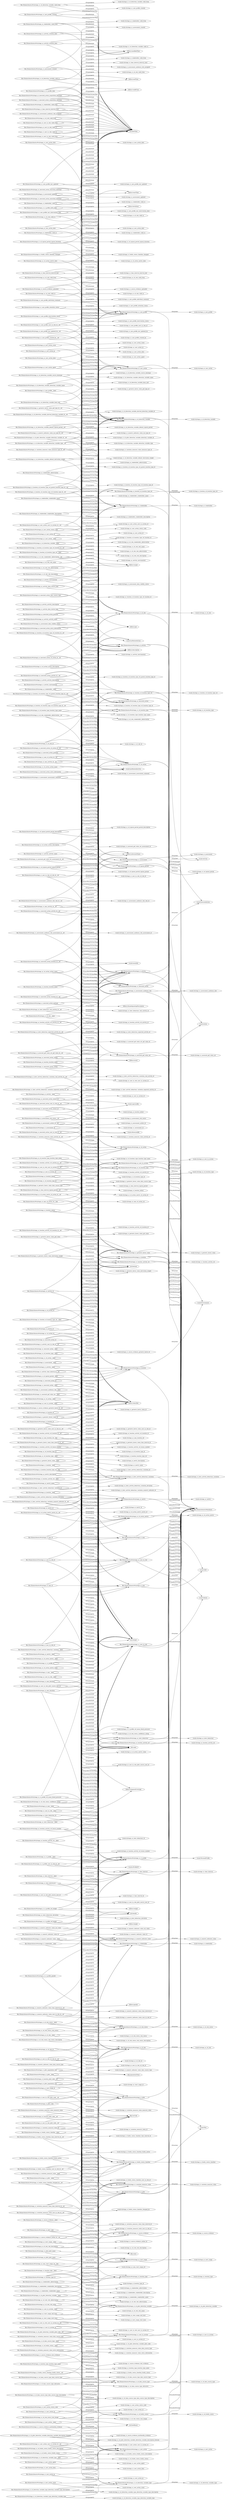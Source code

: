 digraph ar2dtool_diagram { 
rankdir=LR;
size="1501"
	"file:///home/ubuntu/#city4age_sr_care_profile_created" -> "xsd:dateTime" [ label = "d2rq:datatype" ];
	"file:///home/ubuntu/#city4age_sr_care_profile_created" -> "vocab:city4age_sr_care_profile_created" [ label = "d2rq:property" ];
	"file:///home/ubuntu/#city4age_sr_care_profile_created" -> "file:///home/ubuntu/#city4age_sr_care_profile" [ label = "d2rq:belongsToClassMap" ];
	"file:///home/ubuntu/#city4age_sr_cd_detection_variable_valid_from" -> "xsd:dateTime" [ label = "d2rq:datatype" ];
	"file:///home/ubuntu/#city4age_sr_cd_detection_variable_valid_from" -> "vocab:city4age_sr_cd_detection_variable_valid_from" [ label = "d2rq:property" ];
	"file:///home/ubuntu/#city4age_sr_cd_detection_variable_valid_from" -> "file:///home/ubuntu/#city4age_sr_cd_detection_variable" [ label = "d2rq:belongsToClassMap" ];
	"file:///home/ubuntu/#city4age_ar_executed_action_data_source_type" -> "hlifesci:target" [ label = "d2rq:property" ];
	"file:///home/ubuntu/#city4age_ar_executed_action_data_source_type" -> "file:///home/ubuntu/#city4age_ar_executed_action" [ label = "d2rq:belongsToClassMap" ];
	"file:///home/ubuntu/#city4age_sr_care_profile__label" -> "rdfs:label" [ label = "d2rq:property" ];
	"file:///home/ubuntu/#city4age_sr_care_profile__label" -> "file:///home/ubuntu/#city4age_sr_care_profile" [ label = "d2rq:belongsToClassMap" ];
	"file:///home/ubuntu/#city4age_ar_user_action__label" -> "rdfs:label" [ label = "d2rq:property" ];
	"file:///home/ubuntu/#city4age_ar_user_action__label" -> "file:///home/ubuntu/#city4age_ar_user_action" [ label = "d2rq:belongsToClassMap" ];
	"file:///home/ubuntu/#city4age_ar_stakeholder_valid_from" -> "xsd:dateTime" [ label = "d2rq:datatype" ];
	"file:///home/ubuntu/#city4age_ar_stakeholder_valid_from" -> "vocab:city4age_ar_stakeholder_valid_from" [ label = "d2rq:property" ];
	"file:///home/ubuntu/#city4age_ar_stakeholder_valid_from" -> "file:///home/ubuntu/#city4age_ar_stakeholder" [ label = "d2rq:belongsToClassMap" ];
	"file:///home/ubuntu/#city4age_ar_user_in_system" -> "vocab:city4age_ar_user_in_system" [ label = "d2rq:class" ];
	"file:///home/ubuntu/#city4age_ar_user_in_system" -> "file:///home/ubuntu/#database" [ label = "d2rq:dataStorage" ];
	"file:///home/ubuntu/#city4age_sr_assessment" -> "vocab:city4age_sr_assessment" [ label = "d2rq:class" ];
	"file:///home/ubuntu/#city4age_sr_assessment" -> "file:///home/ubuntu/#database" [ label = "d2rq:dataStorage" ];
	"file:///home/ubuntu/#city4age_sr_cd_typical_period_period_description" -> "vocab:city4age_sr_cd_typical_period_period_description" [ label = "d2rq:property" ];
	"file:///home/ubuntu/#city4age_sr_cd_typical_period_period_description" -> "file:///home/ubuntu/#city4age_sr_cd_typical_period" [ label = "d2rq:belongsToClassMap" ];
	"file:///home/ubuntu/#city4age_ar_location_id" -> "xsd:integer" [ label = "d2rq:datatype" ];
	"file:///home/ubuntu/#city4age_ar_location_id" -> "hlifesci:identifier" [ label = "d2rq:property" ];
	"file:///home/ubuntu/#city4age_ar_location_id" -> "file:///home/ubuntu/#city4age_ar_location" [ label = "d2rq:belongsToClassMap" ];
	"file:///home/ubuntu/#city4age_sr_executed_action" -> "vocab:ExecutedAction" [ label = "d2rq:class" ];
	"file:///home/ubuntu/#city4age_sr_executed_action" -> "file:///home/ubuntu/#database" [ label = "d2rq:dataStorage" ];
	"file:///home/ubuntu/#city4age_sr_location_id" -> "xsd:integer" [ label = "d2rq:datatype" ];
	"file:///home/ubuntu/#city4age_sr_location_id" -> "hlifesci:identifier" [ label = "d2rq:property" ];
	"file:///home/ubuntu/#city4age_sr_location_id" -> "file:///home/ubuntu/#city4age_sr_location" [ label = "d2rq:belongsToClassMap" ];
	"file:///home/ubuntu/#city4age_ar_executed_action" -> "vocab:ExecutedAction" [ label = "d2rq:class" ];
	"file:///home/ubuntu/#city4age_ar_executed_action" -> "file:///home/ubuntu/#database" [ label = "d2rq:dataStorage" ];
	"file:///home/ubuntu/#city4age_ar_location_cd_location_type_rel_parent_location_type_id__ref" -> "file:///home/ubuntu/#city4age_ar_cd_location_type" [ label = "d2rq:refersToClassMap" ];
	"file:///home/ubuntu/#city4age_ar_location_cd_location_type_rel_parent_location_type_id__ref" -> "vocab:city4age_ar_location_cd_location_type_rel_parent_location_type_id" [ label = "d2rq:property" ];
	"file:///home/ubuntu/#city4age_ar_location_cd_location_type_rel_parent_location_type_id__ref" -> "file:///home/ubuntu/#city4age_ar_location_cd_location_type_rel" [ label = "d2rq:belongsToClassMap" ];
	"file:///home/ubuntu/#city4age_ar_executed_action_extra_information" -> "hlifesci:description" [ label = "d2rq:property" ];
	"file:///home/ubuntu/#city4age_ar_executed_action_extra_information" -> "file:///home/ubuntu/#city4age_ar_executed_action" [ label = "d2rq:belongsToClassMap" ];
	"file:///home/ubuntu/#city4age_sr_executed_action_location_id__ref" -> "file:///home/ubuntu/#city4age_sr_location" [ label = "d2rq:refersToClassMap" ];
	"file:///home/ubuntu/#city4age_sr_executed_action_location_id__ref" -> "vocab:locatedIn" [ label = "d2rq:property" ];
	"file:///home/ubuntu/#city4age_sr_executed_action_location_id__ref" -> "file:///home/ubuntu/#city4age_sr_executed_action" [ label = "d2rq:belongsToClassMap" ];
	"file:///home/ubuntu/#city4age_sr_cd_role" -> "vocab:city4age_sr_cd_role" [ label = "d2rq:class" ];
	"file:///home/ubuntu/#city4age_sr_cd_role" -> "file:///home/ubuntu/#database" [ label = "d2rq:dataStorage" ];
	"file:///home/ubuntu/#city4age_ar_activity_creation_date" -> "xsd:dateTime" [ label = "d2rq:datatype" ];
	"file:///home/ubuntu/#city4age_ar_activity_creation_date" -> "hlifesci:modifiedTime" [ label = "d2rq:property" ];
	"file:///home/ubuntu/#city4age_ar_activity_creation_date" -> "file:///home/ubuntu/#city4age_ar_activity" [ label = "d2rq:belongsToClassMap" ];
	"file:///home/ubuntu/#city4age_sr_location_cd_location_type_rel" -> "vocab:city4age_sr_location_cd_location_type_rel" [ label = "d2rq:class" ];
	"file:///home/ubuntu/#city4age_sr_location_cd_location_type_rel" -> "file:///home/ubuntu/#database" [ label = "d2rq:dataStorage" ];
	"file:///home/ubuntu/#city4age_sr_activity_activity_description" -> "hlifesci:description" [ label = "d2rq:property" ];
	"file:///home/ubuntu/#city4age_sr_activity_activity_description" -> "file:///home/ubuntu/#city4age_sr_activity" [ label = "d2rq:belongsToClassMap" ];
	"file:///home/ubuntu/#city4age_sr_cd_location_type_location_type_name" -> "vocab:city4age_sr_cd_location_type_location_type_name" [ label = "d2rq:property" ];
	"file:///home/ubuntu/#city4age_sr_cd_location_type_location_type_name" -> "file:///home/ubuntu/#city4age_sr_cd_location_type" [ label = "d2rq:belongsToClassMap" ];
	"file:///home/ubuntu/#city4age_ar_location__label" -> "rdfs:label" [ label = "d2rq:property" ];
	"file:///home/ubuntu/#city4age_ar_location__label" -> "file:///home/ubuntu/#city4age_ar_location" [ label = "d2rq:belongsToClassMap" ];
	"file:///home/ubuntu/#city4age_sr_executed_action_cd_action_id__ref" -> "file:///home/ubuntu/#city4age_sr_cd_action" [ label = "d2rq:refersToClassMap" ];
	"file:///home/ubuntu/#city4age_sr_executed_action_cd_action_id__ref" -> "vocab:hasRelatedAction" [ label = "d2rq:property" ];
	"file:///home/ubuntu/#city4age_sr_executed_action_cd_action_id__ref" -> "file:///home/ubuntu/#city4age_sr_executed_action" [ label = "d2rq:belongsToClassMap" ];
	"file:///home/ubuntu/#city4age_ar_cd_location_type_location_type_name" -> "vocab:city4age_ar_cd_location_type_location_type_name" [ label = "d2rq:property" ];
	"file:///home/ubuntu/#city4age_ar_cd_location_type_location_type_name" -> "file:///home/ubuntu/#city4age_ar_cd_location_type" [ label = "d2rq:belongsToClassMap" ];
	"file:///home/ubuntu/#city4age_ar_cd_action" -> "vocab:Action" [ label = "d2rq:class" ];
	"file:///home/ubuntu/#city4age_ar_cd_action" -> "file:///home/ubuntu/#database" [ label = "d2rq:dataStorage" ];
	"file:///home/ubuntu/#city4age_sr_geriatric_factor_value_gef_value" -> "xsd:decimal" [ label = "d2rq:datatype" ];
	"file:///home/ubuntu/#city4age_sr_geriatric_factor_value_gef_value" -> "vocab:city4age_sr_geriatric_factor_value_gef_value" [ label = "d2rq:property" ];
	"file:///home/ubuntu/#city4age_sr_geriatric_factor_value_gef_value" -> "file:///home/ubuntu/#city4age_sr_geriatric_factor_value" [ label = "d2rq:belongsToClassMap" ];
	"file:///home/ubuntu/#city4age_sr_inter_activity_behaviour_variation_deviation" -> "xsd:double" [ label = "d2rq:datatype" ];
	"file:///home/ubuntu/#city4age_sr_inter_activity_behaviour_variation_deviation" -> "vocab:city4age_sr_inter_activity_behaviour_variation_deviation" [ label = "d2rq:property" ];
	"file:///home/ubuntu/#city4age_sr_inter_activity_behaviour_variation_deviation" -> "file:///home/ubuntu/#city4age_sr_inter_activity_behaviour_variation" [ label = "d2rq:belongsToClassMap" ];
	"file:///home/ubuntu/#city4age_ar_location_indoor" -> "vocab:city4age_ar_location_indoor" [ label = "d2rq:property" ];
	"file:///home/ubuntu/#city4age_ar_location_indoor" -> "file:///home/ubuntu/#city4age_ar_location" [ label = "d2rq:belongsToClassMap" ];
	"file:///home/ubuntu/#city4age_sr_cd_action__label" -> "rdfs:label" [ label = "d2rq:property" ];
	"file:///home/ubuntu/#city4age_sr_cd_action__label" -> "file:///home/ubuntu/#city4age_sr_cd_action" [ label = "d2rq:belongsToClassMap" ];
	"file:///home/ubuntu/#city4age_sr_location_activity_rel_location_id__ref" -> "file:///home/ubuntu/#city4age_sr_location" [ label = "d2rq:refersToClassMap" ];
	"file:///home/ubuntu/#city4age_sr_location_activity_rel_location_id__ref" -> "vocab:city4age_sr_location_activity_rel_location_id" [ label = "d2rq:property" ];
	"file:///home/ubuntu/#city4age_sr_location_activity_rel_location_id__ref" -> "file:///home/ubuntu/#city4age_sr_location_activity_rel" [ label = "d2rq:belongsToClassMap" ];
	"file:///home/ubuntu/#city4age_ar_metric__label" -> "rdfs:label" [ label = "d2rq:property" ];
	"file:///home/ubuntu/#city4age_ar_metric__label" -> "file:///home/ubuntu/#city4age_ar_metric" [ label = "d2rq:belongsToClassMap" ];
	"file:///home/ubuntu/#city4age_sr_cd_detection_variable_source_datatype" -> "vocab:city4age_sr_cd_detection_variable_source_datatype" [ label = "d2rq:property" ];
	"file:///home/ubuntu/#city4age_sr_cd_detection_variable_source_datatype" -> "file:///home/ubuntu/#city4age_sr_cd_detection_variable" [ label = "d2rq:belongsToClassMap" ];
	"file:///home/ubuntu/#city4age_sr_cr_profile__label" -> "rdfs:label" [ label = "d2rq:property" ];
	"file:///home/ubuntu/#city4age_sr_cr_profile__label" -> "file:///home/ubuntu/#city4age_sr_cr_profile" [ label = "d2rq:belongsToClassMap" ];
	"file:///home/ubuntu/#city4age_sr_numeric_indicator_value_nui_value" -> "xsd:decimal" [ label = "d2rq:datatype" ];
	"file:///home/ubuntu/#city4age_sr_numeric_indicator_value_nui_value" -> "vocab:city4age_sr_numeric_indicator_value_nui_value" [ label = "d2rq:property" ];
	"file:///home/ubuntu/#city4age_sr_numeric_indicator_value_nui_value" -> "file:///home/ubuntu/#city4age_sr_numeric_indicator_value" [ label = "d2rq:belongsToClassMap" ];
	"file:///home/ubuntu/#city4age_ar_user_in_system__label" -> "rdfs:label" [ label = "d2rq:property" ];
	"file:///home/ubuntu/#city4age_ar_user_in_system__label" -> "file:///home/ubuntu/#city4age_ar_user_in_system" [ label = "d2rq:belongsToClassMap" ];
	"file:///home/ubuntu/#city4age_sr_frailty_status_timeline" -> "vocab:city4age_sr_frailty_status_timeline" [ label = "d2rq:class" ];
	"file:///home/ubuntu/#city4age_sr_frailty_status_timeline" -> "file:///home/ubuntu/#database" [ label = "d2rq:dataStorage" ];
	"file:///home/ubuntu/#city4age_sr_user_in_role_valid_to" -> "xsd:dateTime" [ label = "d2rq:datatype" ];
	"file:///home/ubuntu/#city4age_sr_user_in_role_valid_to" -> "hlifesci:endTime" [ label = "d2rq:property" ];
	"file:///home/ubuntu/#city4age_sr_user_in_role_valid_to" -> "file:///home/ubuntu/#city4age_sr_user_in_role" [ label = "d2rq:belongsToClassMap" ];
	"file:///home/ubuntu/#city4age_ar_cd_action_metric_value" -> "vocab:city4age_ar_cd_action_metric_value" [ label = "d2rq:property" ];
	"file:///home/ubuntu/#city4age_ar_cd_action_metric_value" -> "file:///home/ubuntu/#city4age_ar_cd_action_metric" [ label = "d2rq:belongsToClassMap" ];
	"file:///home/ubuntu/#city4age_sr_inter_activity_behaviour_variation" -> "vocab:city4age_sr_inter_activity_behaviour_variation" [ label = "d2rq:class" ];
	"file:///home/ubuntu/#city4age_sr_inter_activity_behaviour_variation" -> "file:///home/ubuntu/#database" [ label = "d2rq:dataStorage" ];
	"file:///home/ubuntu/#city4age_sr_assessment_created" -> "xsd:dateTime" [ label = "d2rq:datatype" ];
	"file:///home/ubuntu/#city4age_sr_assessment_created" -> "vocab:city4age_sr_assessment_created" [ label = "d2rq:property" ];
	"file:///home/ubuntu/#city4age_sr_assessment_created" -> "file:///home/ubuntu/#city4age_sr_assessment" [ label = "d2rq:belongsToClassMap" ];
	"file:///home/ubuntu/#city4age_ar_cd_role_role_description" -> "vocab:city4age_ar_cd_role_role_description" [ label = "d2rq:property" ];
	"file:///home/ubuntu/#city4age_ar_cd_role_role_description" -> "file:///home/ubuntu/#city4age_ar_cd_role" [ label = "d2rq:belongsToClassMap" ];
	"file:///home/ubuntu/#city4age_sr_assessed_gef_value_set_assessment_id__ref" -> "file:///home/ubuntu/#city4age_sr_assessment" [ label = "d2rq:refersToClassMap" ];
	"file:///home/ubuntu/#city4age_sr_assessed_gef_value_set_assessment_id__ref" -> "vocab:city4age_sr_assessed_gef_value_set_assessment_id" [ label = "d2rq:property" ];
	"file:///home/ubuntu/#city4age_sr_assessed_gef_value_set_assessment_id__ref" -> "file:///home/ubuntu/#city4age_sr_assessed_gef_value_set" [ label = "d2rq:belongsToClassMap" ];
	"file:///home/ubuntu/#city4age_ar_user_in_role_pilot_code__ref" -> "file:///home/ubuntu/#city4age_ar_pilot" [ label = "d2rq:refersToClassMap" ];
	"file:///home/ubuntu/#city4age_ar_user_in_role_pilot_code__ref" -> "dbp:isoCode" [ label = "d2rq:property" ];
	"file:///home/ubuntu/#city4age_ar_user_in_role_pilot_code__ref" -> "file:///home/ubuntu/#city4age_ar_user_in_role" [ label = "d2rq:belongsToClassMap" ];
	"file:///home/ubuntu/#city4age_sr_time_interval" -> "vocab:city4age_sr_time_interval" [ label = "d2rq:class" ];
	"file:///home/ubuntu/#city4age_sr_time_interval" -> "file:///home/ubuntu/#database" [ label = "d2rq:dataStorage" ];
	"file:///home/ubuntu/#city4age_sr_numeric_indicator_value_time_interval_id__ref" -> "file:///home/ubuntu/#city4age_sr_time_interval" [ label = "d2rq:refersToClassMap" ];
	"file:///home/ubuntu/#city4age_sr_numeric_indicator_value_time_interval_id__ref" -> "vocab:city4age_sr_numeric_indicator_value_time_interval_id" [ label = "d2rq:property" ];
	"file:///home/ubuntu/#city4age_sr_numeric_indicator_value_time_interval_id__ref" -> "file:///home/ubuntu/#city4age_sr_numeric_indicator_value" [ label = "d2rq:belongsToClassMap" ];
	"file:///home/ubuntu/#city4age_ar_executed_action_position" -> "hlifesci:geo" [ label = "d2rq:property" ];
	"file:///home/ubuntu/#city4age_ar_executed_action_position" -> "file:///home/ubuntu/#city4age_ar_executed_action" [ label = "d2rq:belongsToClassMap" ];
	"file:///home/ubuntu/#city4age_sr_cr_profile_ref_mean_blood_pressure" -> "xsd:decimal" [ label = "d2rq:datatype" ];
	"file:///home/ubuntu/#city4age_sr_cr_profile_ref_mean_blood_pressure" -> "vocab:city4age_sr_cr_profile_ref_mean_blood_pressure" [ label = "d2rq:property" ];
	"file:///home/ubuntu/#city4age_sr_cr_profile_ref_mean_blood_pressure" -> "file:///home/ubuntu/#city4age_sr_cr_profile" [ label = "d2rq:belongsToClassMap" ];
	"file:///home/ubuntu/#city4age_ar_cd_role_id" -> "xsd:integer" [ label = "d2rq:datatype" ];
	"file:///home/ubuntu/#city4age_ar_cd_role_id" -> "vocab:city4age_ar_cd_role_id" [ label = "d2rq:property" ];
	"file:///home/ubuntu/#city4age_ar_cd_role_id" -> "file:///home/ubuntu/#city4age_ar_cd_role" [ label = "d2rq:belongsToClassMap" ];
	"file:///home/ubuntu/#city4age_sr_assessed_gef_value_set" -> "vocab:city4age_sr_assessed_gef_value_set" [ label = "d2rq:class" ];
	"file:///home/ubuntu/#city4age_sr_assessed_gef_value_set" -> "file:///home/ubuntu/#database" [ label = "d2rq:dataStorage" ];
	"file:///home/ubuntu/#city4age_sr_inter_activity_behaviour_variation__label" -> "rdfs:label" [ label = "d2rq:property" ];
	"file:///home/ubuntu/#city4age_sr_inter_activity_behaviour_variation__label" -> "file:///home/ubuntu/#city4age_sr_inter_activity_behaviour_variation" [ label = "d2rq:belongsToClassMap" ];
	"file:///home/ubuntu/#city4age_sr_geriatric_factor_value_data_source_type" -> "vocab:city4age_sr_geriatric_factor_value_data_source_type" [ label = "d2rq:property" ];
	"file:///home/ubuntu/#city4age_sr_geriatric_factor_value_data_source_type" -> "file:///home/ubuntu/#city4age_sr_geriatric_factor_value" [ label = "d2rq:belongsToClassMap" ];
	"file:///home/ubuntu/#city4age_sr_variation_measure_value_activity_id__ref" -> "file:///home/ubuntu/#city4age_sr_activity" [ label = "d2rq:refersToClassMap" ];
	"file:///home/ubuntu/#city4age_sr_variation_measure_value_activity_id__ref" -> "vocab:city4age_sr_variation_measure_value_activity_id" [ label = "d2rq:property" ];
	"file:///home/ubuntu/#city4age_sr_variation_measure_value_activity_id__ref" -> "file:///home/ubuntu/#city4age_sr_variation_measure_value" [ label = "d2rq:belongsToClassMap" ];
	"file:///home/ubuntu/#city4age_sr_location_location_name" -> "hlifesci:alternateName" [ label = "d2rq:property" ];
	"file:///home/ubuntu/#city4age_sr_location_location_name" -> "file:///home/ubuntu/#city4age_sr_location" [ label = "d2rq:belongsToClassMap" ];
	"file:///home/ubuntu/#city4age_sr_geriatric_factor_value_gef_type_id__ref" -> "file:///home/ubuntu/#city4age_sr_cd_detection_variable" [ label = "d2rq:refersToClassMap" ];
	"file:///home/ubuntu/#city4age_sr_geriatric_factor_value_gef_type_id__ref" -> "vocab:city4age_sr_geriatric_factor_value_gef_type_id" [ label = "d2rq:property" ];
	"file:///home/ubuntu/#city4age_sr_geriatric_factor_value_gef_type_id__ref" -> "file:///home/ubuntu/#city4age_sr_geriatric_factor_value" [ label = "d2rq:belongsToClassMap" ];
	"file:///home/ubuntu/#city4age_sr_numeric_indicator_value_id" -> "xsd:integer" [ label = "d2rq:datatype" ];
	"file:///home/ubuntu/#city4age_sr_numeric_indicator_value_id" -> "vocab:city4age_sr_numeric_indicator_value_id" [ label = "d2rq:property" ];
	"file:///home/ubuntu/#city4age_sr_numeric_indicator_value_id" -> "file:///home/ubuntu/#city4age_sr_numeric_indicator_value" [ label = "d2rq:belongsToClassMap" ];
	"file:///home/ubuntu/#city4age_sr_user_in_role_valid_from" -> "xsd:dateTime" [ label = "d2rq:datatype" ];
	"file:///home/ubuntu/#city4age_sr_user_in_role_valid_from" -> "hlifesci:validFrom" [ label = "d2rq:property" ];
	"file:///home/ubuntu/#city4age_sr_user_in_role_valid_from" -> "file:///home/ubuntu/#city4age_sr_user_in_role" [ label = "d2rq:belongsToClassMap" ];
	"file:///home/ubuntu/#city4age_ar_user_action_route" -> "vocab:city4age_ar_user_action_route" [ label = "d2rq:property" ];
	"file:///home/ubuntu/#city4age_ar_user_action_route" -> "file:///home/ubuntu/#city4age_ar_user_action" [ label = "d2rq:belongsToClassMap" ];
	"file:///home/ubuntu/#city4age_sr_location_activity_rel_house_number" -> "xsd:integer" [ label = "d2rq:datatype" ];
	"file:///home/ubuntu/#city4age_sr_location_activity_rel_house_number" -> "vocab:city4age_sr_location_activity_rel_house_number" [ label = "d2rq:property" ];
	"file:///home/ubuntu/#city4age_sr_location_activity_rel_house_number" -> "file:///home/ubuntu/#city4age_sr_location_activity_rel" [ label = "d2rq:belongsToClassMap" ];
	"file:///home/ubuntu/#city4age_ar_executed_action_acquisition_datetime" -> "xsd:dateTime" [ label = "d2rq:datatype" ];
	"file:///home/ubuntu/#city4age_ar_executed_action_acquisition_datetime" -> "hlifesci:modifiedTime" [ label = "d2rq:property" ];
	"file:///home/ubuntu/#city4age_ar_executed_action_acquisition_datetime" -> "file:///home/ubuntu/#city4age_ar_executed_action" [ label = "d2rq:belongsToClassMap" ];
	"file:///home/ubuntu/#city4age_ar_cd_role_role_name" -> "vocab:city4age_ar_cd_role_role_name" [ label = "d2rq:property" ];
	"file:///home/ubuntu/#city4age_ar_cd_role_role_name" -> "file:///home/ubuntu/#city4age_ar_cd_role" [ label = "d2rq:belongsToClassMap" ];
	"file:///home/ubuntu/#city4age_ar_eam_location_rel__link" -> "file:///home/ubuntu/#city4age_ar_location" [ label = "d2rq:refersToClassMap" ];
	"file:///home/ubuntu/#city4age_ar_eam_location_rel__link" -> "vocab:city4age_ar_eam_location_rel" [ label = "d2rq:property" ];
	"file:///home/ubuntu/#city4age_ar_eam_location_rel__link" -> "file:///home/ubuntu/#city4age_ar_eam" [ label = "d2rq:belongsToClassMap" ];
	"file:///home/ubuntu/#city4age_sr_cd_action_action_name" -> "hlifesci:alternateName" [ label = "d2rq:property" ];
	"file:///home/ubuntu/#city4age_sr_cd_action_action_name" -> "file:///home/ubuntu/#city4age_sr_cd_action" [ label = "d2rq:belongsToClassMap" ];
	"file:///home/ubuntu/#city4age_sr_location_location_type_rel__link" -> "file:///home/ubuntu/#city4age_sr_location_type" [ label = "d2rq:refersToClassMap" ];
	"file:///home/ubuntu/#city4age_sr_location_location_type_rel__link" -> "vocab:city4age_sr_location_location_type_rel" [ label = "d2rq:property" ];
	"file:///home/ubuntu/#city4age_sr_location_location_type_rel__link" -> "file:///home/ubuntu/#city4age_sr_location" [ label = "d2rq:belongsToClassMap" ];
	"file:///home/ubuntu/#city4age_ar_user_action_user_in_system_id__ref" -> "file:///home/ubuntu/#city4age_ar_user_in_system" [ label = "d2rq:refersToClassMap" ];
	"file:///home/ubuntu/#city4age_ar_user_action_user_in_system_id__ref" -> "vocab:city4age_ar_user_action_user_in_system_id" [ label = "d2rq:property" ];
	"file:///home/ubuntu/#city4age_ar_user_action_user_in_system_id__ref" -> "file:///home/ubuntu/#city4age_ar_user_action" [ label = "d2rq:belongsToClassMap" ];
	"file:///home/ubuntu/#city4age_ar_eam_duration" -> "xsd:integer" [ label = "d2rq:datatype" ];
	"file:///home/ubuntu/#city4age_ar_eam_duration" -> "hlifesci:temporalCoverage" [ label = "d2rq:property" ];
	"file:///home/ubuntu/#city4age_ar_eam_duration" -> "file:///home/ubuntu/#city4age_ar_eam" [ label = "d2rq:belongsToClassMap" ];
	"file:///home/ubuntu/#city4age_sr_user_in_role_user_in_system_id__ref" -> "file:///home/ubuntu/#city4age_sr_user_in_system" [ label = "d2rq:refersToClassMap" ];
	"file:///home/ubuntu/#city4age_sr_user_in_role_user_in_system_id__ref" -> "vocab:city4age_sr_user_in_role_user_in_system_id" [ label = "d2rq:property" ];
	"file:///home/ubuntu/#city4age_sr_user_in_role_user_in_system_id__ref" -> "file:///home/ubuntu/#city4age_sr_user_in_role" [ label = "d2rq:belongsToClassMap" ];
	"file:///home/ubuntu/#city4age_sr_assessment_risk_status__ref" -> "file:///home/ubuntu/#city4age_sr_cd_risk_status" [ label = "d2rq:refersToClassMap" ];
	"file:///home/ubuntu/#city4age_sr_assessment_risk_status__ref" -> "vocab:city4age_sr_assessment_risk_status" [ label = "d2rq:property" ];
	"file:///home/ubuntu/#city4age_sr_assessment_risk_status__ref" -> "file:///home/ubuntu/#city4age_sr_assessment" [ label = "d2rq:belongsToClassMap" ];
	"file:///home/ubuntu/#city4age_ar_user_in_role_user_in_system_id__ref" -> "file:///home/ubuntu/#city4age_ar_user_in_system" [ label = "d2rq:refersToClassMap" ];
	"file:///home/ubuntu/#city4age_ar_user_in_role_user_in_system_id__ref" -> "vocab:city4age_ar_user_in_role_user_in_system_id" [ label = "d2rq:property" ];
	"file:///home/ubuntu/#city4age_ar_user_in_role_user_in_system_id__ref" -> "file:///home/ubuntu/#city4age_ar_user_in_role" [ label = "d2rq:belongsToClassMap" ];
	"file:///home/ubuntu/#city4age_ar_inter_behaviour__label" -> "rdfs:label" [ label = "d2rq:property" ];
	"file:///home/ubuntu/#city4age_ar_inter_behaviour__label" -> "file:///home/ubuntu/#city4age_ar_inter_behaviour" [ label = "d2rq:belongsToClassMap" ];
	"file:///home/ubuntu/#city4age_sr_cd_detection_variable_valid_to" -> "xsd:dateTime" [ label = "d2rq:datatype" ];
	"file:///home/ubuntu/#city4age_sr_cd_detection_variable_valid_to" -> "vocab:city4age_sr_cd_detection_variable_valid_to" [ label = "d2rq:property" ];
	"file:///home/ubuntu/#city4age_sr_cd_detection_variable_valid_to" -> "file:///home/ubuntu/#city4age_sr_cd_detection_variable" [ label = "d2rq:belongsToClassMap" ];
	"file:///home/ubuntu/#city4age_sr_pilot" -> "vocab:Pilot" [ label = "d2rq:class" ];
	"file:///home/ubuntu/#city4age_sr_pilot" -> "file:///home/ubuntu/#database" [ label = "d2rq:dataStorage" ];
	"file:///home/ubuntu/#city4age_ar_activity_activity_name" -> "hlifesci:alternateName" [ label = "d2rq:property" ];
	"file:///home/ubuntu/#city4age_ar_activity_activity_name" -> "file:///home/ubuntu/#city4age_ar_activity" [ label = "d2rq:belongsToClassMap" ];
	"file:///home/ubuntu/#city4age_sr_user_in_role__label" -> "rdfs:label" [ label = "d2rq:property" ];
	"file:///home/ubuntu/#city4age_sr_user_in_role__label" -> "file:///home/ubuntu/#city4age_sr_user_in_role" [ label = "d2rq:belongsToClassMap" ];
	"file:///home/ubuntu/#city4age_ar_cd_location_type" -> "vocab:city4age_ar_cd_location_type" [ label = "d2rq:class" ];
	"file:///home/ubuntu/#city4age_ar_cd_location_type" -> "file:///home/ubuntu/#database" [ label = "d2rq:dataStorage" ];
	"file:///home/ubuntu/#city4age_sr_time_interval_typical_period__ref" -> "file:///home/ubuntu/#city4age_sr_cd_typical_period" [ label = "d2rq:refersToClassMap" ];
	"file:///home/ubuntu/#city4age_sr_time_interval_typical_period__ref" -> "vocab:city4age_sr_time_interval_typical_period" [ label = "d2rq:property" ];
	"file:///home/ubuntu/#city4age_sr_time_interval_typical_period__ref" -> "file:///home/ubuntu/#city4age_sr_time_interval" [ label = "d2rq:belongsToClassMap" ];
	"file:///home/ubuntu/#city4age_ar_cd_location_type__label" -> "rdfs:label" [ label = "d2rq:property" ];
	"file:///home/ubuntu/#city4age_ar_cd_location_type__label" -> "file:///home/ubuntu/#city4age_ar_cd_location_type" [ label = "d2rq:belongsToClassMap" ];
	"file:///home/ubuntu/#city4age_ar_executed_action_rating" -> "xsd:decimal" [ label = "d2rq:datatype" ];
	"file:///home/ubuntu/#city4age_ar_executed_action_rating" -> "hlifesci:result" [ label = "d2rq:property" ];
	"file:///home/ubuntu/#city4age_ar_executed_action_rating" -> "file:///home/ubuntu/#city4age_ar_executed_action" [ label = "d2rq:belongsToClassMap" ];
	"file:///home/ubuntu/#city4age_sr_care_profile" -> "vocab:city4age_sr_care_profile" [ label = "d2rq:class" ];
	"file:///home/ubuntu/#city4age_sr_care_profile" -> "file:///home/ubuntu/#database" [ label = "d2rq:dataStorage" ];
	"file:///home/ubuntu/#city4age_sr_numeric_indicator_value_user_in_role_id__ref" -> "file:///home/ubuntu/#city4age_sr_user_in_role" [ label = "d2rq:refersToClassMap" ];
	"file:///home/ubuntu/#city4age_sr_numeric_indicator_value_user_in_role_id__ref" -> "vocab:city4age_sr_numeric_indicator_value_user_in_role_id" [ label = "d2rq:property" ];
	"file:///home/ubuntu/#city4age_sr_numeric_indicator_value_user_in_role_id__ref" -> "file:///home/ubuntu/#city4age_sr_numeric_indicator_value" [ label = "d2rq:belongsToClassMap" ];
	"file:///home/ubuntu/#city4age_sr_executed_action_acquisition_datetime" -> "xsd:dateTime" [ label = "d2rq:datatype" ];
	"file:///home/ubuntu/#city4age_sr_executed_action_acquisition_datetime" -> "hlifesci:modifiedTime" [ label = "d2rq:property" ];
	"file:///home/ubuntu/#city4age_sr_executed_action_acquisition_datetime" -> "file:///home/ubuntu/#city4age_sr_executed_action" [ label = "d2rq:belongsToClassMap" ];
	"file:///home/ubuntu/#city4age_sr_eam_duration" -> "xsd:integer" [ label = "d2rq:datatype" ];
	"file:///home/ubuntu/#city4age_sr_eam_duration" -> "hlifesci:temporalCoverage" [ label = "d2rq:property" ];
	"file:///home/ubuntu/#city4age_sr_eam_duration" -> "file:///home/ubuntu/#city4age_sr_eam" [ label = "d2rq:belongsToClassMap" ];
	"file:///home/ubuntu/#city4age_sr_variation_measure_value" -> "vocab:city4age_sr_variation_measure_value" [ label = "d2rq:class" ];
	"file:///home/ubuntu/#city4age_sr_variation_measure_value" -> "file:///home/ubuntu/#database" [ label = "d2rq:dataStorage" ];
	"file:///home/ubuntu/#city4age_ar_start_range" -> "vocab:city4age_ar_start_range" [ label = "d2rq:class" ];
	"file:///home/ubuntu/#city4age_ar_start_range" -> "file:///home/ubuntu/#database" [ label = "d2rq:dataStorage" ];
	"file:///home/ubuntu/#city4age_sr_cr_profile_gender" -> "hlifesci:gender" [ label = "d2rq:property" ];
	"file:///home/ubuntu/#city4age_sr_cr_profile_gender" -> "file:///home/ubuntu/#city4age_sr_cr_profile" [ label = "d2rq:belongsToClassMap" ];
	"file:///home/ubuntu/#city4age_ar_metric_description" -> "vocab:city4age_ar_metric_description" [ label = "d2rq:property" ];
	"file:///home/ubuntu/#city4age_ar_metric_description" -> "file:///home/ubuntu/#city4age_ar_metric" [ label = "d2rq:belongsToClassMap" ];
	"file:///home/ubuntu/#city4age_sr_executed_action_extra_information" -> "hlifesci:description" [ label = "d2rq:property" ];
	"file:///home/ubuntu/#city4age_sr_executed_action_extra_information" -> "file:///home/ubuntu/#city4age_sr_executed_action" [ label = "d2rq:belongsToClassMap" ];
	"file:///home/ubuntu/#city4age_sr_user_in_system" -> "vocab:city4age_sr_user_in_system" [ label = "d2rq:class" ];
	"file:///home/ubuntu/#city4age_sr_user_in_system" -> "file:///home/ubuntu/#database" [ label = "d2rq:dataStorage" ];
	"file:///home/ubuntu/#city4age_sr_variation_measure_value_id" -> "xsd:integer" [ label = "d2rq:datatype" ];
	"file:///home/ubuntu/#city4age_sr_variation_measure_value_id" -> "vocab:city4age_sr_variation_measure_value_id" [ label = "d2rq:property" ];
	"file:///home/ubuntu/#city4age_sr_variation_measure_value_id" -> "file:///home/ubuntu/#city4age_sr_variation_measure_value" [ label = "d2rq:belongsToClassMap" ];
	"file:///home/ubuntu/#city4age_ar_location_activity_rel" -> "vocab:city4age_ar_location_activity_rel" [ label = "d2rq:class" ];
	"file:///home/ubuntu/#city4age_ar_location_activity_rel" -> "file:///home/ubuntu/#database" [ label = "d2rq:dataStorage" ];
	"file:///home/ubuntu/#city4age_sr_cd_data_source_type_data_source_type" -> "vocab:city4age_sr_cd_data_source_type_data_source_type" [ label = "d2rq:property" ];
	"file:///home/ubuntu/#city4age_sr_cd_data_source_type_data_source_type" -> "file:///home/ubuntu/#city4age_sr_cd_data_source_type" [ label = "d2rq:belongsToClassMap" ];
	"file:///home/ubuntu/#city4age_ar_location_cd_location_type_rel" -> "vocab:city4age_ar_location_cd_location_type_rel" [ label = "d2rq:class" ];
	"file:///home/ubuntu/#city4age_ar_location_cd_location_type_rel" -> "file:///home/ubuntu/#database" [ label = "d2rq:dataStorage" ];
	"file:///home/ubuntu/#city4age_sr_time_interval_interval_start" -> "xsd:dateTime" [ label = "d2rq:datatype" ];
	"file:///home/ubuntu/#city4age_sr_time_interval_interval_start" -> "vocab:city4age_sr_time_interval_interval_start" [ label = "d2rq:property" ];
	"file:///home/ubuntu/#city4age_sr_time_interval_interval_start" -> "file:///home/ubuntu/#city4age_sr_time_interval" [ label = "d2rq:belongsToClassMap" ];
	"file:///home/ubuntu/#city4age_sr_cd_data_source_type__label" -> "rdfs:label" [ label = "d2rq:property" ];
	"file:///home/ubuntu/#city4age_sr_cd_data_source_type__label" -> "file:///home/ubuntu/#city4age_sr_cd_data_source_type" [ label = "d2rq:belongsToClassMap" ];
	"file:///home/ubuntu/#city4age_ar_eam_activity_id__ref" -> "file:///home/ubuntu/#city4age_ar_activity" [ label = "d2rq:refersToClassMap" ];
	"file:///home/ubuntu/#city4age_ar_eam_activity_id__ref" -> "vocab:hasRelatedActivity" [ label = "d2rq:property" ];
	"file:///home/ubuntu/#city4age_ar_eam_activity_id__ref" -> "file:///home/ubuntu/#city4age_ar_eam" [ label = "d2rq:belongsToClassMap" ];
	"file:///home/ubuntu/#city4age_sr_cd_data_source_type" -> "vocab:city4age_sr_cd_data_source_type" [ label = "d2rq:class" ];
	"file:///home/ubuntu/#city4age_sr_cd_data_source_type" -> "file:///home/ubuntu/#database" [ label = "d2rq:dataStorage" ];
	"file:///home/ubuntu/#city4age_sr_cd_risk_status_confidence_rating" -> "xsd:decimal" [ label = "d2rq:datatype" ];
	"file:///home/ubuntu/#city4age_sr_cd_risk_status_confidence_rating" -> "vocab:city4age_sr_cd_risk_status_confidence_rating" [ label = "d2rq:property" ];
	"file:///home/ubuntu/#city4age_sr_cd_risk_status_confidence_rating" -> "file:///home/ubuntu/#city4age_sr_cd_risk_status" [ label = "d2rq:belongsToClassMap" ];
	"file:///home/ubuntu/#city4age_ar_stakeholder" -> "vocab:city4age_ar_stakeholder" [ label = "d2rq:class" ];
	"file:///home/ubuntu/#city4age_ar_stakeholder" -> "file:///home/ubuntu/#database" [ label = "d2rq:dataStorage" ];
	"file:///home/ubuntu/#city4age_sr_location_cd_location_type_rel__label" -> "rdfs:label" [ label = "d2rq:property" ];
	"file:///home/ubuntu/#city4age_sr_location_cd_location_type_rel__label" -> "file:///home/ubuntu/#city4age_sr_location_cd_location_type_rel" [ label = "d2rq:belongsToClassMap" ];
	"file:///home/ubuntu/#city4age_ar_activity_instrumental" -> "vocab:city4age_ar_activity_instrumental" [ label = "d2rq:property" ];
	"file:///home/ubuntu/#city4age_ar_activity_instrumental" -> "file:///home/ubuntu/#city4age_ar_activity" [ label = "d2rq:belongsToClassMap" ];
	"file:///home/ubuntu/#city4age_ar_location_pilot_code__ref" -> "file:///home/ubuntu/#city4age_ar_pilot" [ label = "d2rq:refersToClassMap" ];
	"file:///home/ubuntu/#city4age_ar_location_pilot_code__ref" -> "dbp:isoCode" [ label = "d2rq:property" ];
	"file:///home/ubuntu/#city4age_ar_location_pilot_code__ref" -> "file:///home/ubuntu/#city4age_ar_location" [ label = "d2rq:belongsToClassMap" ];
	"file:///home/ubuntu/#city4age_ar_pilot_population_size" -> "xsd:integer" [ label = "d2rq:datatype" ];
	"file:///home/ubuntu/#city4age_ar_pilot_population_size" -> "dbp:populationTotal" [ label = "d2rq:property" ];
	"file:///home/ubuntu/#city4age_ar_pilot_population_size" -> "file:///home/ubuntu/#city4age_ar_pilot" [ label = "d2rq:belongsToClassMap" ];
	"file:///home/ubuntu/#city4age_sr_location_activity_rel__label" -> "rdfs:label" [ label = "d2rq:property" ];
	"file:///home/ubuntu/#city4age_sr_location_activity_rel__label" -> "file:///home/ubuntu/#city4age_sr_location_activity_rel" [ label = "d2rq:belongsToClassMap" ];
	"file:///home/ubuntu/#city4age_sr_assessment_audience_role" -> "vocab:city4age_sr_assessment_audience_role" [ label = "d2rq:class" ];
	"file:///home/ubuntu/#city4age_sr_assessment_audience_role" -> "file:///home/ubuntu/#database" [ label = "d2rq:dataStorage" ];
	"file:///home/ubuntu/#city4age_ar_executed_action__label" -> "rdfs:label" [ label = "d2rq:property" ];
	"file:///home/ubuntu/#city4age_ar_executed_action__label" -> "file:///home/ubuntu/#city4age_ar_executed_action" [ label = "d2rq:belongsToClassMap" ];
	"file:///home/ubuntu/#city4age_sr_geriatric_factor_value" -> "vocab:city4age_sr_geriatric_factor_value" [ label = "d2rq:class" ];
	"file:///home/ubuntu/#city4age_sr_geriatric_factor_value" -> "file:///home/ubuntu/#database" [ label = "d2rq:dataStorage" ];
	"file:///home/ubuntu/#city4age_sr_cd_role_stakeholder_abbreviation__ref" -> "file:///home/ubuntu/#city4age_sr_stakeholder" [ label = "d2rq:refersToClassMap" ];
	"file:///home/ubuntu/#city4age_sr_cd_role_stakeholder_abbreviation__ref" -> "vocab:city4age_sr_cd_role_stakeholder_abbreviation" [ label = "d2rq:property" ];
	"file:///home/ubuntu/#city4age_sr_cd_role_stakeholder_abbreviation__ref" -> "file:///home/ubuntu/#city4age_sr_cd_role" [ label = "d2rq:belongsToClassMap" ];
	"file:///home/ubuntu/#city4age_sr_cd_role_id" -> "xsd:integer" [ label = "d2rq:datatype" ];
	"file:///home/ubuntu/#city4age_sr_cd_role_id" -> "vocab:city4age_sr_cd_role_id" [ label = "d2rq:property" ];
	"file:///home/ubuntu/#city4age_sr_cd_role_id" -> "file:///home/ubuntu/#city4age_sr_cd_role" [ label = "d2rq:belongsToClassMap" ];
	"file:///home/ubuntu/#city4age_sr_cd_frailty_status_frailty_status_description" -> "vocab:city4age_sr_cd_frailty_status_frailty_status_description" [ label = "d2rq:property" ];
	"file:///home/ubuntu/#city4age_sr_cd_frailty_status_frailty_status_description" -> "file:///home/ubuntu/#city4age_sr_cd_frailty_status" [ label = "d2rq:belongsToClassMap" ];
	"file:///home/ubuntu/#city4age_sr_care_profile_individual_summary" -> "vocab:city4age_sr_care_profile_individual_summary" [ label = "d2rq:property" ];
	"file:///home/ubuntu/#city4age_sr_care_profile_individual_summary" -> "file:///home/ubuntu/#city4age_sr_care_profile" [ label = "d2rq:belongsToClassMap" ];
	"file:///home/ubuntu/#city4age_sr_frailty_status_timeline_frailty_notice" -> "vocab:city4age_sr_frailty_status_timeline_frailty_notice" [ label = "d2rq:property" ];
	"file:///home/ubuntu/#city4age_sr_frailty_status_timeline_frailty_notice" -> "file:///home/ubuntu/#city4age_sr_frailty_status_timeline" [ label = "d2rq:belongsToClassMap" ];
	"file:///home/ubuntu/#city4age_ar_location_cd_location_type_rel_location_id__ref" -> "file:///home/ubuntu/#city4age_ar_location" [ label = "d2rq:refersToClassMap" ];
	"file:///home/ubuntu/#city4age_ar_location_cd_location_type_rel_location_id__ref" -> "vocab:city4age_ar_location_cd_location_type_rel_location_id" [ label = "d2rq:property" ];
	"file:///home/ubuntu/#city4age_ar_location_cd_location_type_rel_location_id__ref" -> "file:///home/ubuntu/#city4age_ar_location_cd_location_type_rel" [ label = "d2rq:belongsToClassMap" ];
	"file:///home/ubuntu/#city4age_sr_numeric_indicator_value_data_source_type" -> "vocab:city4age_sr_numeric_indicator_value_data_source_type" [ label = "d2rq:property" ];
	"file:///home/ubuntu/#city4age_sr_numeric_indicator_value_data_source_type" -> "file:///home/ubuntu/#city4age_sr_numeric_indicator_value" [ label = "d2rq:belongsToClassMap" ];
	"file:///home/ubuntu/#city4age_sr_cr_profile_id" -> "xsd:integer" [ label = "d2rq:datatype" ];
	"file:///home/ubuntu/#city4age_sr_cr_profile_id" -> "hlifesci:identifier" [ label = "d2rq:property" ];
	"file:///home/ubuntu/#city4age_sr_cr_profile_id" -> "file:///home/ubuntu/#city4age_sr_cr_profile" [ label = "d2rq:belongsToClassMap" ];
	"file:///home/ubuntu/#city4age_sr_user_action_date" -> "xsd:dateTime" [ label = "d2rq:datatype" ];
	"file:///home/ubuntu/#city4age_sr_user_action_date" -> "vocab:city4age_sr_user_action_date" [ label = "d2rq:property" ];
	"file:///home/ubuntu/#city4age_sr_user_action_date" -> "file:///home/ubuntu/#city4age_sr_user_action" [ label = "d2rq:belongsToClassMap" ];
	"file:///home/ubuntu/#city4age_sr_user_action_agent" -> "vocab:city4age_sr_user_action_agent" [ label = "d2rq:property" ];
	"file:///home/ubuntu/#city4age_sr_user_action_agent" -> "file:///home/ubuntu/#city4age_sr_user_action" [ label = "d2rq:belongsToClassMap" ];
	"file:///home/ubuntu/#city4age_sr_user_in_system_id" -> "xsd:integer" [ label = "d2rq:datatype" ];
	"file:///home/ubuntu/#city4age_sr_user_in_system_id" -> "vocab:city4age_sr_user_in_system_id" [ label = "d2rq:property" ];
	"file:///home/ubuntu/#city4age_sr_user_in_system_id" -> "file:///home/ubuntu/#city4age_sr_user_in_system" [ label = "d2rq:belongsToClassMap" ];
	"file:///home/ubuntu/#city4age_sr_assessment_audience_role_assigned" -> "xsd:dateTime" [ label = "d2rq:datatype" ];
	"file:///home/ubuntu/#city4age_sr_assessment_audience_role_assigned" -> "vocab:city4age_sr_assessment_audience_role_assigned" [ label = "d2rq:property" ];
	"file:///home/ubuntu/#city4age_sr_assessment_audience_role_assigned" -> "file:///home/ubuntu/#city4age_sr_assessment_audience_role" [ label = "d2rq:belongsToClassMap" ];
	"file:///home/ubuntu/#city4age_sr_cd_role_valid_from" -> "xsd:dateTime" [ label = "d2rq:datatype" ];
	"file:///home/ubuntu/#city4age_sr_cd_role_valid_from" -> "vocab:city4age_sr_cd_role_valid_from" [ label = "d2rq:property" ];
	"file:///home/ubuntu/#city4age_sr_cd_role_valid_from" -> "file:///home/ubuntu/#city4age_sr_cd_role" [ label = "d2rq:belongsToClassMap" ];
	"file:///home/ubuntu/#city4age_sr_care_profile_last_updated" -> "xsd:dateTime" [ label = "d2rq:datatype" ];
	"file:///home/ubuntu/#city4age_sr_care_profile_last_updated" -> "vocab:city4age_sr_care_profile_last_updated" [ label = "d2rq:property" ];
	"file:///home/ubuntu/#city4age_sr_care_profile_last_updated" -> "file:///home/ubuntu/#city4age_sr_care_profile" [ label = "d2rq:belongsToClassMap" ];
	"file:///home/ubuntu/#city4age_sr_cd_typical_period_typical_period" -> "vocab:city4age_sr_cd_typical_period_typical_period" [ label = "d2rq:property" ];
	"file:///home/ubuntu/#city4age_sr_cd_typical_period_typical_period" -> "file:///home/ubuntu/#city4age_sr_cd_typical_period" [ label = "d2rq:belongsToClassMap" ];
	"file:///home/ubuntu/#city4age_sr_geriatric_factor_value_derivation_weight" -> "xsd:decimal" [ label = "d2rq:datatype" ];
	"file:///home/ubuntu/#city4age_sr_geriatric_factor_value_derivation_weight" -> "vocab:city4age_sr_geriatric_factor_value_derivation_weight" [ label = "d2rq:property" ];
	"file:///home/ubuntu/#city4age_sr_geriatric_factor_value_derivation_weight" -> "file:///home/ubuntu/#city4age_sr_geriatric_factor_value" [ label = "d2rq:belongsToClassMap" ];
	"file:///home/ubuntu/#city4age_sr_time_interval__label" -> "rdfs:label" [ label = "d2rq:property" ];
	"file:///home/ubuntu/#city4age_sr_time_interval__label" -> "file:///home/ubuntu/#city4age_sr_time_interval" [ label = "d2rq:belongsToClassMap" ];
	"file:///home/ubuntu/#city4age_ar_executed_action_id" -> "xsd:integer" [ label = "d2rq:datatype" ];
	"file:///home/ubuntu/#city4age_ar_executed_action_id" -> "hlifesci:identifier" [ label = "d2rq:property" ];
	"file:///home/ubuntu/#city4age_ar_executed_action_id" -> "file:///home/ubuntu/#city4age_ar_executed_action" [ label = "d2rq:belongsToClassMap" ];
	"file:///home/ubuntu/#city4age_sr_stakeholder_valid_from" -> "xsd:dateTime" [ label = "d2rq:datatype" ];
	"file:///home/ubuntu/#city4age_sr_stakeholder_valid_from" -> "vocab:city4age_sr_stakeholder_valid_from" [ label = "d2rq:property" ];
	"file:///home/ubuntu/#city4age_sr_stakeholder_valid_from" -> "file:///home/ubuntu/#city4age_sr_stakeholder" [ label = "d2rq:belongsToClassMap" ];
	"file:///home/ubuntu/#city4age_sr_assessment_audience_role_assessment_id__ref" -> "file:///home/ubuntu/#city4age_sr_assessment" [ label = "d2rq:refersToClassMap" ];
	"file:///home/ubuntu/#city4age_sr_assessment_audience_role_assessment_id__ref" -> "vocab:city4age_sr_assessment_audience_role_assessment_id" [ label = "d2rq:property" ];
	"file:///home/ubuntu/#city4age_sr_assessment_audience_role_assessment_id__ref" -> "file:///home/ubuntu/#city4age_sr_assessment_audience_role" [ label = "d2rq:belongsToClassMap" ];
	"file:///home/ubuntu/#city4age_sr_cr_profile" -> "vocab:PersonalProfile" [ label = "d2rq:class" ];
	"file:///home/ubuntu/#city4age_sr_cr_profile" -> "file:///home/ubuntu/#database" [ label = "d2rq:dataStorage" ];
	"file:///home/ubuntu/#city4age_sr_user_in_role_cd_role_id__ref" -> "file:///home/ubuntu/#city4age_sr_cd_role" [ label = "d2rq:refersToClassMap" ];
	"file:///home/ubuntu/#city4age_sr_user_in_role_cd_role_id__ref" -> "vocab:city4age_sr_user_in_role_cd_role_id" [ label = "d2rq:property" ];
	"file:///home/ubuntu/#city4age_sr_user_in_role_cd_role_id__ref" -> "file:///home/ubuntu/#city4age_sr_user_in_role" [ label = "d2rq:belongsToClassMap" ];
	"file:///home/ubuntu/#city4age_ar_executed_action_execution_datetime" -> "xsd:dateTime" [ label = "d2rq:datatype" ];
	"file:///home/ubuntu/#city4age_ar_executed_action_execution_datetime" -> "hlifesci:startTime" [ label = "d2rq:property" ];
	"file:///home/ubuntu/#city4age_ar_executed_action_execution_datetime" -> "file:///home/ubuntu/#city4age_ar_executed_action" [ label = "d2rq:belongsToClassMap" ];
	"file:///home/ubuntu/#city4age_sr_frailty_status_timeline_user_in_role_id__ref" -> "file:///home/ubuntu/#city4age_sr_user_in_role" [ label = "d2rq:refersToClassMap" ];
	"file:///home/ubuntu/#city4age_sr_frailty_status_timeline_user_in_role_id__ref" -> "vocab:city4age_sr_frailty_status_timeline_user_in_role_id" [ label = "d2rq:property" ];
	"file:///home/ubuntu/#city4age_sr_frailty_status_timeline_user_in_role_id__ref" -> "file:///home/ubuntu/#city4age_sr_frailty_status_timeline" [ label = "d2rq:belongsToClassMap" ];
	"file:///home/ubuntu/#city4age_ar_user_action" -> "vocab:city4age_ar_user_action" [ label = "d2rq:class" ];
	"file:///home/ubuntu/#city4age_ar_user_action" -> "file:///home/ubuntu/#database" [ label = "d2rq:dataStorage" ];
	"file:///home/ubuntu/#city4age_sr_source_evidence_geriatric_factor_id__ref" -> "file:///home/ubuntu/#city4age_sr_geriatric_factor_value" [ label = "d2rq:refersToClassMap" ];
	"file:///home/ubuntu/#city4age_sr_source_evidence_geriatric_factor_id__ref" -> "vocab:city4age_sr_source_evidence_geriatric_factor_id" [ label = "d2rq:property" ];
	"file:///home/ubuntu/#city4age_sr_source_evidence_geriatric_factor_id__ref" -> "file:///home/ubuntu/#city4age_sr_source_evidence" [ label = "d2rq:belongsToClassMap" ];
	"file:///home/ubuntu/#city4age_ar_eam" -> "vocab:EAM" [ label = "d2rq:class" ];
	"file:///home/ubuntu/#city4age_ar_eam" -> "file:///home/ubuntu/#database" [ label = "d2rq:dataStorage" ];
	"file:///home/ubuntu/#city4age_ar_eam__label" -> "rdfs:label" [ label = "d2rq:property" ];
	"file:///home/ubuntu/#city4age_ar_eam__label" -> "file:///home/ubuntu/#city4age_ar_eam" [ label = "d2rq:belongsToClassMap" ];
	"file:///home/ubuntu/#city4age_sr_activity_creation_date" -> "xsd:dateTime" [ label = "d2rq:datatype" ];
	"file:///home/ubuntu/#city4age_sr_activity_creation_date" -> "hlifesci:modifiedTime" [ label = "d2rq:property" ];
	"file:///home/ubuntu/#city4age_sr_activity_creation_date" -> "file:///home/ubuntu/#city4age_sr_activity" [ label = "d2rq:belongsToClassMap" ];
	"file:///home/ubuntu/#city4age_sr_user_in_role_id" -> "xsd:integer" [ label = "d2rq:datatype" ];
	"file:///home/ubuntu/#city4age_sr_user_in_role_id" -> "hlifesci:identifier" [ label = "d2rq:property" ];
	"file:///home/ubuntu/#city4age_sr_user_in_role_id" -> "file:///home/ubuntu/#city4age_sr_user_in_role" [ label = "d2rq:belongsToClassMap" ];
	"file:///home/ubuntu/#city4age_sr_source_evidence_author_id__ref" -> "file:///home/ubuntu/#city4age_sr_user_in_role" [ label = "d2rq:refersToClassMap" ];
	"file:///home/ubuntu/#city4age_sr_source_evidence_author_id__ref" -> "vocab:city4age_sr_source_evidence_author_id" [ label = "d2rq:property" ];
	"file:///home/ubuntu/#city4age_sr_source_evidence_author_id__ref" -> "file:///home/ubuntu/#city4age_sr_source_evidence" [ label = "d2rq:belongsToClassMap" ];
	"file:///home/ubuntu/#city4age_ar_cd_action__label" -> "rdfs:label" [ label = "d2rq:property" ];
	"file:///home/ubuntu/#city4age_ar_cd_action__label" -> "file:///home/ubuntu/#city4age_ar_cd_action" [ label = "d2rq:belongsToClassMap" ];
	"file:///home/ubuntu/#city4age_sr_cd_action" -> "vocab:Action" [ label = "d2rq:class" ];
	"file:///home/ubuntu/#city4age_sr_cd_action" -> "file:///home/ubuntu/#database" [ label = "d2rq:dataStorage" ];
	"file:///home/ubuntu/#city4age_ar_user_in_role_valid_from" -> "xsd:dateTime" [ label = "d2rq:datatype" ];
	"file:///home/ubuntu/#city4age_ar_user_in_role_valid_from" -> "hlifesci:validFrom" [ label = "d2rq:property" ];
	"file:///home/ubuntu/#city4age_ar_user_in_role_valid_from" -> "file:///home/ubuntu/#city4age_ar_user_in_role" [ label = "d2rq:belongsToClassMap" ];
	"file:///home/ubuntu/#city4age_ar_user_action_id" -> "xsd:integer" [ label = "d2rq:datatype" ];
	"file:///home/ubuntu/#city4age_ar_user_action_id" -> "vocab:city4age_ar_user_action_id" [ label = "d2rq:property" ];
	"file:///home/ubuntu/#city4age_ar_user_action_id" -> "file:///home/ubuntu/#city4age_ar_user_action" [ label = "d2rq:belongsToClassMap" ];
	"file:///home/ubuntu/#city4age_ar_user_in_role_pilot_source_user_id" -> "xsd:integer" [ label = "d2rq:datatype" ];
	"file:///home/ubuntu/#city4age_ar_user_in_role_pilot_source_user_id" -> "vocab:city4age_ar_user_in_role_pilot_source_user_id" [ label = "d2rq:property" ];
	"file:///home/ubuntu/#city4age_ar_user_in_role_pilot_source_user_id" -> "file:///home/ubuntu/#city4age_ar_user_in_role" [ label = "d2rq:belongsToClassMap" ];
	"file:///home/ubuntu/#city4age_sr_source_evidence_text_evidence" -> "vocab:city4age_sr_source_evidence_text_evidence" [ label = "d2rq:property" ];
	"file:///home/ubuntu/#city4age_sr_source_evidence_text_evidence" -> "file:///home/ubuntu/#city4age_sr_source_evidence" [ label = "d2rq:belongsToClassMap" ];
	"file:///home/ubuntu/#city4age_ar_pilot_code" -> "dbp:isoCode" [ label = "d2rq:property" ];
	"file:///home/ubuntu/#city4age_ar_pilot_code" -> "file:///home/ubuntu/#city4age_ar_pilot" [ label = "d2rq:belongsToClassMap" ];
	"file:///home/ubuntu/#city4age_sr_cd_pilot_detection_variable__label" -> "rdfs:label" [ label = "d2rq:property" ];
	"file:///home/ubuntu/#city4age_sr_cd_pilot_detection_variable__label" -> "file:///home/ubuntu/#city4age_sr_cd_pilot_detection_variable" [ label = "d2rq:belongsToClassMap" ];
	"file:///home/ubuntu/#city4age_sr_cd_detection_variable_type" -> "vocab:city4age_sr_cd_detection_variable_type" [ label = "d2rq:class" ];
	"file:///home/ubuntu/#city4age_sr_cd_detection_variable_type" -> "file:///home/ubuntu/#database" [ label = "d2rq:dataStorage" ];
	"file:///home/ubuntu/#city4age_sr_cd_risk_status__label" -> "rdfs:label" [ label = "d2rq:property" ];
	"file:///home/ubuntu/#city4age_sr_cd_risk_status__label" -> "file:///home/ubuntu/#city4age_sr_cd_risk_status" [ label = "d2rq:belongsToClassMap" ];
	"file:///home/ubuntu/#city4age_sr_pilot_pilot_name" -> "dbp:name" [ label = "d2rq:property" ];
	"file:///home/ubuntu/#city4age_sr_pilot_pilot_name" -> "file:///home/ubuntu/#city4age_sr_pilot" [ label = "d2rq:belongsToClassMap" ];
	"file:///home/ubuntu/#city4age_sr_assessed_gef_value_set_gef_value_id__ref" -> "file:///home/ubuntu/#city4age_sr_geriatric_factor_value" [ label = "d2rq:refersToClassMap" ];
	"file:///home/ubuntu/#city4age_sr_assessed_gef_value_set_gef_value_id__ref" -> "vocab:city4age_sr_assessed_gef_value_set_gef_value_id" [ label = "d2rq:property" ];
	"file:///home/ubuntu/#city4age_sr_assessed_gef_value_set_gef_value_id__ref" -> "file:///home/ubuntu/#city4age_sr_assessed_gef_value_set" [ label = "d2rq:belongsToClassMap" ];
	"file:///home/ubuntu/#city4age_sr_cd_frailty_status_frailty_status" -> "vocab:city4age_sr_cd_frailty_status_frailty_status" [ label = "d2rq:property" ];
	"file:///home/ubuntu/#city4age_sr_cd_frailty_status_frailty_status" -> "file:///home/ubuntu/#city4age_sr_cd_frailty_status" [ label = "d2rq:belongsToClassMap" ];
	"file:///home/ubuntu/#city4age_ar_location_activity_rel__label" -> "rdfs:label" [ label = "d2rq:property" ];
	"file:///home/ubuntu/#city4age_ar_location_activity_rel__label" -> "file:///home/ubuntu/#city4age_ar_location_activity_rel" [ label = "d2rq:belongsToClassMap" ];
	"file:///home/ubuntu/#city4age_sr_cd_detection_variable_type_detection_variable_type_description" -> "vocab:city4age_sr_cd_detection_variable_type_detection_variable_type_description" [ label = "d2rq:property" ];
	"file:///home/ubuntu/#city4age_sr_cd_detection_variable_type_detection_variable_type_description" -> "file:///home/ubuntu/#city4age_sr_cd_detection_variable_type" [ label = "d2rq:belongsToClassMap" ];
	"file:///home/ubuntu/#city4age_sr_stakeholder_abbreviation" -> "vocab:city4age_sr_stakeholder_abbreviation" [ label = "d2rq:property" ];
	"file:///home/ubuntu/#city4age_sr_stakeholder_abbreviation" -> "file:///home/ubuntu/#city4age_sr_stakeholder" [ label = "d2rq:belongsToClassMap" ];
	"file:///home/ubuntu/#city4age_sr_geriatric_factor_value_user_in_role_id__ref" -> "file:///home/ubuntu/#city4age_sr_user_in_role" [ label = "d2rq:refersToClassMap" ];
	"file:///home/ubuntu/#city4age_sr_geriatric_factor_value_user_in_role_id__ref" -> "vocab:city4age_sr_geriatric_factor_value_user_in_role_id" [ label = "d2rq:property" ];
	"file:///home/ubuntu/#city4age_sr_geriatric_factor_value_user_in_role_id__ref" -> "file:///home/ubuntu/#city4age_sr_geriatric_factor_value" [ label = "d2rq:belongsToClassMap" ];
	"file:///home/ubuntu/#city4age_ar_user_in_role" -> "vocab:Elderly" [ label = "d2rq:class" ];
	"file:///home/ubuntu/#city4age_ar_user_in_role" -> "file:///home/ubuntu/#database" [ label = "d2rq:dataStorage" ];
	"file:///home/ubuntu/#city4age_ar_cd_action_metric__label" -> "rdfs:label" [ label = "d2rq:property" ];
	"file:///home/ubuntu/#city4age_ar_cd_action_metric__label" -> "file:///home/ubuntu/#city4age_ar_cd_action_metric" [ label = "d2rq:belongsToClassMap" ];
	"file:///home/ubuntu/#city4age_sr_location_type_location_type_name" -> "vocab:city4age_sr_location_type_location_type_name" [ label = "d2rq:property" ];
	"file:///home/ubuntu/#city4age_sr_location_type_location_type_name" -> "file:///home/ubuntu/#city4age_sr_location_type" [ label = "d2rq:belongsToClassMap" ];
	"file:///home/ubuntu/#city4age_sr_cd_detection_variable_derived_detection_variable_id__ref" -> "file:///home/ubuntu/#city4age_sr_cd_detection_variable" [ label = "d2rq:refersToClassMap" ];
	"file:///home/ubuntu/#city4age_sr_cd_detection_variable_derived_detection_variable_id__ref" -> "vocab:city4age_sr_cd_detection_variable_derived_detection_variable_id" [ label = "d2rq:property" ];
	"file:///home/ubuntu/#city4age_sr_cd_detection_variable_derived_detection_variable_id__ref" -> "file:///home/ubuntu/#city4age_sr_cd_detection_variable" [ label = "d2rq:belongsToClassMap" ];
	"file:///home/ubuntu/#city4age_sr_cd_pilot_detection_variable_detection_variable_description_formula" -> "vocab:city4age_sr_cd_pilot_detection_variable_detection_variable_description_formula" [ label = "d2rq:property" ];
	"file:///home/ubuntu/#city4age_sr_cd_pilot_detection_variable_detection_variable_description_formula" -> "file:///home/ubuntu/#city4age_sr_cd_pilot_detection_variable" [ label = "d2rq:belongsToClassMap" ];
	"file:///home/ubuntu/#city4age_sr_assessment_updated" -> "xsd:dateTime" [ label = "d2rq:datatype" ];
	"file:///home/ubuntu/#city4age_sr_assessment_updated" -> "vocab:city4age_sr_assessment_updated" [ label = "d2rq:property" ];
	"file:///home/ubuntu/#city4age_sr_assessment_updated" -> "file:///home/ubuntu/#city4age_sr_assessment" [ label = "d2rq:belongsToClassMap" ];
	"file:///home/ubuntu/#city4age_sr_cd_risk_status_risk_status" -> "vocab:city4age_sr_cd_risk_status_risk_status" [ label = "d2rq:property" ];
	"file:///home/ubuntu/#city4age_sr_cd_risk_status_risk_status" -> "file:///home/ubuntu/#city4age_sr_cd_risk_status" [ label = "d2rq:belongsToClassMap" ];
	"file:///home/ubuntu/#city4age_sr_user_action_status_code" -> "xsd:integer" [ label = "d2rq:datatype" ];
	"file:///home/ubuntu/#city4age_sr_user_action_status_code" -> "vocab:city4age_sr_user_action_status_code" [ label = "d2rq:property" ];
	"file:///home/ubuntu/#city4age_sr_user_action_status_code" -> "file:///home/ubuntu/#city4age_sr_user_action" [ label = "d2rq:belongsToClassMap" ];
	"file:///home/ubuntu/#city4age_sr_source_evidence" -> "vocab:city4age_sr_source_evidence" [ label = "d2rq:class" ];
	"file:///home/ubuntu/#city4age_sr_source_evidence" -> "file:///home/ubuntu/#database" [ label = "d2rq:dataStorage" ];
	"file:///home/ubuntu/#city4age_ar_user_in_role_valid_to" -> "xsd:dateTime" [ label = "d2rq:datatype" ];
	"file:///home/ubuntu/#city4age_ar_user_in_role_valid_to" -> "hlifesci:endTime" [ label = "d2rq:property" ];
	"file:///home/ubuntu/#city4age_ar_user_in_role_valid_to" -> "file:///home/ubuntu/#city4age_ar_user_in_role" [ label = "d2rq:belongsToClassMap" ];
	"file:///home/ubuntu/#city4age_sr_care_profile_user_in_role_id__ref" -> "file:///home/ubuntu/#city4age_sr_user_in_role" [ label = "d2rq:refersToClassMap" ];
	"file:///home/ubuntu/#city4age_sr_care_profile_user_in_role_id__ref" -> "vocab:city4age_sr_care_profile_user_in_role_id" [ label = "d2rq:property" ];
	"file:///home/ubuntu/#city4age_sr_care_profile_user_in_role_id__ref" -> "file:///home/ubuntu/#city4age_sr_care_profile" [ label = "d2rq:belongsToClassMap" ];
	"file:///home/ubuntu/#city4age_sr_user_action__label" -> "rdfs:label" [ label = "d2rq:property" ];
	"file:///home/ubuntu/#city4age_sr_user_action__label" -> "file:///home/ubuntu/#city4age_sr_user_action" [ label = "d2rq:belongsToClassMap" ];
	"file:///home/ubuntu/#city4age_ar_cd_action_id" -> "xsd:integer" [ label = "d2rq:datatype" ];
	"file:///home/ubuntu/#city4age_ar_cd_action_id" -> "hlifesci:identifier" [ label = "d2rq:property" ];
	"file:///home/ubuntu/#city4age_ar_cd_action_id" -> "file:///home/ubuntu/#city4age_ar_cd_action" [ label = "d2rq:belongsToClassMap" ];
	"file:///home/ubuntu/#city4age_ar_stakeholder__label" -> "rdfs:label" [ label = "d2rq:property" ];
	"file:///home/ubuntu/#city4age_ar_stakeholder__label" -> "file:///home/ubuntu/#city4age_ar_stakeholder" [ label = "d2rq:belongsToClassMap" ];
	"file:///home/ubuntu/#city4age_sr_assessment_author_id__ref" -> "file:///home/ubuntu/#city4age_sr_user_in_role" [ label = "d2rq:refersToClassMap" ];
	"file:///home/ubuntu/#city4age_sr_assessment_author_id__ref" -> "vocab:city4age_sr_assessment_author_id" [ label = "d2rq:property" ];
	"file:///home/ubuntu/#city4age_sr_assessment_author_id__ref" -> "file:///home/ubuntu/#city4age_sr_assessment" [ label = "d2rq:belongsToClassMap" ];
	"file:///home/ubuntu/#city4age_sr_cd_risk_status_risk_status_description" -> "vocab:city4age_sr_cd_risk_status_risk_status_description" [ label = "d2rq:property" ];
	"file:///home/ubuntu/#city4age_sr_cd_risk_status_risk_status_description" -> "file:///home/ubuntu/#city4age_sr_cd_risk_status" [ label = "d2rq:belongsToClassMap" ];
	"file:///home/ubuntu/#city4age_ar_eam_id" -> "xsd:integer" [ label = "d2rq:datatype" ];
	"file:///home/ubuntu/#city4age_ar_eam_id" -> "hlifesci:identifier" [ label = "d2rq:property" ];
	"file:///home/ubuntu/#city4age_ar_eam_id" -> "file:///home/ubuntu/#city4age_ar_eam" [ label = "d2rq:belongsToClassMap" ];
	"file:///home/ubuntu/#city4age_ar_cd_role_role_abbreviation" -> "vocab:city4age_ar_cd_role_role_abbreviation" [ label = "d2rq:property" ];
	"file:///home/ubuntu/#city4age_ar_cd_role_role_abbreviation" -> "file:///home/ubuntu/#city4age_ar_cd_role" [ label = "d2rq:belongsToClassMap" ];
	"file:///home/ubuntu/#city4age_ar_activity_activity_description" -> "hlifesci:description" [ label = "d2rq:property" ];
	"file:///home/ubuntu/#city4age_ar_activity_activity_description" -> "file:///home/ubuntu/#city4age_ar_activity" [ label = "d2rq:belongsToClassMap" ];
	"file:///home/ubuntu/#city4age_sr_care_profile_attention_status" -> "vocab:city4age_sr_care_profile_attention_status" [ label = "d2rq:property" ];
	"file:///home/ubuntu/#city4age_sr_care_profile_attention_status" -> "file:///home/ubuntu/#city4age_sr_care_profile" [ label = "d2rq:belongsToClassMap" ];
	"file:///home/ubuntu/#city4age_ar_start_range__label" -> "rdfs:label" [ label = "d2rq:property" ];
	"file:///home/ubuntu/#city4age_ar_start_range__label" -> "file:///home/ubuntu/#city4age_ar_start_range" [ label = "d2rq:belongsToClassMap" ];
	"file:///home/ubuntu/#city4age_ar_user_in_role_cd_role_id__ref" -> "file:///home/ubuntu/#city4age_ar_cd_role" [ label = "d2rq:refersToClassMap" ];
	"file:///home/ubuntu/#city4age_ar_user_in_role_cd_role_id__ref" -> "vocab:city4age_ar_user_in_role_cd_role_id" [ label = "d2rq:property" ];
	"file:///home/ubuntu/#city4age_ar_user_in_role_cd_role_id__ref" -> "file:///home/ubuntu/#city4age_ar_user_in_role" [ label = "d2rq:belongsToClassMap" ];
	"file:///home/ubuntu/#city4age_sr_variation_measure_value_data_source_type" -> "vocab:city4age_sr_variation_measure_value_data_source_type" [ label = "d2rq:property" ];
	"file:///home/ubuntu/#city4age_sr_variation_measure_value_data_source_type" -> "file:///home/ubuntu/#city4age_sr_variation_measure_value" [ label = "d2rq:belongsToClassMap" ];
	"file:///home/ubuntu/#city4age_sr_cd_role_role_abbreviation" -> "vocab:city4age_sr_cd_role_role_abbreviation" [ label = "d2rq:property" ];
	"file:///home/ubuntu/#city4age_sr_cd_role_role_abbreviation" -> "file:///home/ubuntu/#city4age_sr_cd_role" [ label = "d2rq:belongsToClassMap" ];
	"file:///home/ubuntu/#city4age_sr_geriatric_factor_value__label" -> "rdfs:label" [ label = "d2rq:property" ];
	"file:///home/ubuntu/#city4age_sr_geriatric_factor_value__label" -> "file:///home/ubuntu/#city4age_sr_geriatric_factor_value" [ label = "d2rq:belongsToClassMap" ];
	"file:///home/ubuntu/#city4age_ar_cd_role_stakeholder_abbreviation__ref" -> "file:///home/ubuntu/#city4age_ar_stakeholder" [ label = "d2rq:refersToClassMap" ];
	"file:///home/ubuntu/#city4age_ar_cd_role_stakeholder_abbreviation__ref" -> "vocab:city4age_ar_cd_role_stakeholder_abbreviation" [ label = "d2rq:property" ];
	"file:///home/ubuntu/#city4age_ar_cd_role_stakeholder_abbreviation__ref" -> "file:///home/ubuntu/#city4age_ar_cd_role" [ label = "d2rq:belongsToClassMap" ];
	"file:///home/ubuntu/#city4age_ar_cd_location_type_id" -> "xsd:integer" [ label = "d2rq:datatype" ];
	"file:///home/ubuntu/#city4age_ar_cd_location_type_id" -> "vocab:city4age_ar_cd_location_type_id" [ label = "d2rq:property" ];
	"file:///home/ubuntu/#city4age_ar_cd_location_type_id" -> "file:///home/ubuntu/#city4age_ar_cd_location_type" [ label = "d2rq:belongsToClassMap" ];
	"file:///home/ubuntu/#city4age_sr_time_interval_id" -> "xsd:integer" [ label = "d2rq:datatype" ];
	"file:///home/ubuntu/#city4age_sr_time_interval_id" -> "vocab:city4age_sr_time_interval_id" [ label = "d2rq:property" ];
	"file:///home/ubuntu/#city4age_sr_time_interval_id" -> "file:///home/ubuntu/#city4age_sr_time_interval" [ label = "d2rq:belongsToClassMap" ];
	"file:///home/ubuntu/#city4age_ar_inter_behaviour_real_activity_id__ref" -> "file:///home/ubuntu/#city4age_ar_activity" [ label = "d2rq:refersToClassMap" ];
	"file:///home/ubuntu/#city4age_ar_inter_behaviour_real_activity_id__ref" -> "vocab:city4age_ar_inter_behaviour_real_activity_id" [ label = "d2rq:property" ];
	"file:///home/ubuntu/#city4age_ar_inter_behaviour_real_activity_id__ref" -> "file:///home/ubuntu/#city4age_ar_inter_behaviour" [ label = "d2rq:belongsToClassMap" ];
	"file:///home/ubuntu/#city4age_sr_geriatric_factor_value_time_interval_id__ref" -> "file:///home/ubuntu/#city4age_sr_time_interval" [ label = "d2rq:refersToClassMap" ];
	"file:///home/ubuntu/#city4age_sr_geriatric_factor_value_time_interval_id__ref" -> "vocab:city4age_sr_geriatric_factor_value_time_interval_id" [ label = "d2rq:property" ];
	"file:///home/ubuntu/#city4age_sr_geriatric_factor_value_time_interval_id__ref" -> "file:///home/ubuntu/#city4age_sr_geriatric_factor_value" [ label = "d2rq:belongsToClassMap" ];
	"file:///home/ubuntu/#city4age_sr_cd_data_source_type_obtrusive" -> "vocab:city4age_sr_cd_data_source_type_obtrusive" [ label = "d2rq:property" ];
	"file:///home/ubuntu/#city4age_sr_cd_data_source_type_obtrusive" -> "file:///home/ubuntu/#city4age_sr_cd_data_source_type" [ label = "d2rq:belongsToClassMap" ];
	"file:///home/ubuntu/#city4age_ar_location_cd_location_type_rel_location_type_id__ref" -> "file:///home/ubuntu/#city4age_ar_cd_location_type" [ label = "d2rq:refersToClassMap" ];
	"file:///home/ubuntu/#city4age_ar_location_cd_location_type_rel_location_type_id__ref" -> "vocab:city4age_ar_location_cd_location_type_rel_location_type_id" [ label = "d2rq:property" ];
	"file:///home/ubuntu/#city4age_ar_location_cd_location_type_rel_location_type_id__ref" -> "file:///home/ubuntu/#city4age_ar_location_cd_location_type_rel" [ label = "d2rq:belongsToClassMap" ];
	"file:///home/ubuntu/#city4age_sr_source_evidence__label" -> "rdfs:label" [ label = "d2rq:property" ];
	"file:///home/ubuntu/#city4age_sr_source_evidence__label" -> "file:///home/ubuntu/#city4age_sr_source_evidence" [ label = "d2rq:belongsToClassMap" ];
	"file:///home/ubuntu/#city4age_sr_stakeholder" -> "vocab:city4age_sr_stakeholder" [ label = "d2rq:class" ];
	"file:///home/ubuntu/#city4age_sr_stakeholder" -> "file:///home/ubuntu/#database" [ label = "d2rq:dataStorage" ];
	"file:///home/ubuntu/#city4age_sr_frailty_status_timeline_time_interval_id__ref" -> "file:///home/ubuntu/#city4age_sr_time_interval" [ label = "d2rq:refersToClassMap" ];
	"file:///home/ubuntu/#city4age_sr_frailty_status_timeline_time_interval_id__ref" -> "vocab:city4age_sr_frailty_status_timeline_time_interval_id" [ label = "d2rq:property" ];
	"file:///home/ubuntu/#city4age_sr_frailty_status_timeline_time_interval_id__ref" -> "file:///home/ubuntu/#city4age_sr_frailty_status_timeline" [ label = "d2rq:belongsToClassMap" ];
	"file:///home/ubuntu/#city4age_sr_activity_activity_name" -> "hlifesci:alternateName" [ label = "d2rq:property" ];
	"file:///home/ubuntu/#city4age_sr_activity_activity_name" -> "file:///home/ubuntu/#city4age_sr_activity" [ label = "d2rq:belongsToClassMap" ];
	"file:///home/ubuntu/#city4age_sr_cd_action_id" -> "xsd:integer" [ label = "d2rq:datatype" ];
	"file:///home/ubuntu/#city4age_sr_cd_action_id" -> "hlifesci:identifier" [ label = "d2rq:property" ];
	"file:///home/ubuntu/#city4age_sr_cd_action_id" -> "file:///home/ubuntu/#city4age_sr_cd_action" [ label = "d2rq:belongsToClassMap" ];
	"file:///home/ubuntu/#city4age_sr_cd_detection_variable_type__label" -> "rdfs:label" [ label = "d2rq:property" ];
	"file:///home/ubuntu/#city4age_sr_cd_detection_variable_type__label" -> "file:///home/ubuntu/#city4age_sr_cd_detection_variable_type" [ label = "d2rq:belongsToClassMap" ];
	"file:///home/ubuntu/#city4age_ar_cd_action_metric" -> "vocab:city4age_ar_cd_action_metric" [ label = "d2rq:class" ];
	"file:///home/ubuntu/#city4age_ar_cd_action_metric" -> "file:///home/ubuntu/#database" [ label = "d2rq:dataStorage" ];
	"file:///home/ubuntu/#city4age_sr_user_action_user_in_system_id__ref" -> "file:///home/ubuntu/#city4age_sr_user_in_system" [ label = "d2rq:refersToClassMap" ];
	"file:///home/ubuntu/#city4age_sr_user_action_user_in_system_id__ref" -> "vocab:city4age_sr_user_action_user_in_system_id" [ label = "d2rq:property" ];
	"file:///home/ubuntu/#city4age_sr_user_action_user_in_system_id__ref" -> "file:///home/ubuntu/#city4age_sr_user_action" [ label = "d2rq:belongsToClassMap" ];
	"file:///home/ubuntu/#city4age_sr_executed_action_rating" -> "xsd:decimal" [ label = "d2rq:datatype" ];
	"file:///home/ubuntu/#city4age_sr_executed_action_rating" -> "hlifesci:result" [ label = "d2rq:property" ];
	"file:///home/ubuntu/#city4age_sr_executed_action_rating" -> "file:///home/ubuntu/#city4age_sr_executed_action" [ label = "d2rq:belongsToClassMap" ];
	"file:///home/ubuntu/#city4age_sr_variation_measure_value__label" -> "rdfs:label" [ label = "d2rq:property" ];
	"file:///home/ubuntu/#city4age_sr_variation_measure_value__label" -> "file:///home/ubuntu/#city4age_sr_variation_measure_value" [ label = "d2rq:belongsToClassMap" ];
	"file:///home/ubuntu/#city4age_sr_cd_typical_period" -> "vocab:city4age_sr_cd_typical_period" [ label = "d2rq:class" ];
	"file:///home/ubuntu/#city4age_sr_cd_typical_period" -> "file:///home/ubuntu/#database" [ label = "d2rq:dataStorage" ];
	"file:///home/ubuntu/#city4age_sr_eam__label" -> "rdfs:label" [ label = "d2rq:property" ];
	"file:///home/ubuntu/#city4age_sr_eam__label" -> "file:///home/ubuntu/#city4age_sr_eam" [ label = "d2rq:belongsToClassMap" ];
	"file:///home/ubuntu/#city4age_sr_numeric_indicator_value__label" -> "rdfs:label" [ label = "d2rq:property" ];
	"file:///home/ubuntu/#city4age_sr_numeric_indicator_value__label" -> "file:///home/ubuntu/#city4age_sr_numeric_indicator_value" [ label = "d2rq:belongsToClassMap" ];
	"file:///home/ubuntu/#city4age_sr_executed_action_id" -> "xsd:integer" [ label = "d2rq:datatype" ];
	"file:///home/ubuntu/#city4age_sr_executed_action_id" -> "hlifesci:identifier" [ label = "d2rq:property" ];
	"file:///home/ubuntu/#city4age_sr_executed_action_id" -> "file:///home/ubuntu/#city4age_sr_executed_action" [ label = "d2rq:belongsToClassMap" ];
	"file:///home/ubuntu/#city4age_sr_activity__label" -> "rdfs:label" [ label = "d2rq:property" ];
	"file:///home/ubuntu/#city4age_sr_activity__label" -> "file:///home/ubuntu/#city4age_sr_activity" [ label = "d2rq:belongsToClassMap" ];
	"file:///home/ubuntu/#city4age_sr_cd_role_role_description" -> "vocab:city4age_sr_cd_role_role_description" [ label = "d2rq:property" ];
	"file:///home/ubuntu/#city4age_sr_cd_role_role_description" -> "file:///home/ubuntu/#city4age_sr_cd_role" [ label = "d2rq:belongsToClassMap" ];
	"file:///home/ubuntu/#city4age_sr_cr_profile_date" -> "xsd:dateTime" [ label = "d2rq:datatype" ];
	"file:///home/ubuntu/#city4age_sr_cr_profile_date" -> "hlifesci:modifiedTime" [ label = "d2rq:property" ];
	"file:///home/ubuntu/#city4age_sr_cr_profile_date" -> "file:///home/ubuntu/#city4age_sr_cr_profile" [ label = "d2rq:belongsToClassMap" ];
	"file:///home/ubuntu/#city4age_ar_metric_id" -> "xsd:integer" [ label = "d2rq:datatype" ];
	"file:///home/ubuntu/#city4age_ar_metric_id" -> "vocab:city4age_ar_metric_id" [ label = "d2rq:property" ];
	"file:///home/ubuntu/#city4age_ar_metric_id" -> "file:///home/ubuntu/#city4age_ar_metric" [ label = "d2rq:belongsToClassMap" ];
	"file:///home/ubuntu/#city4age_ar_activity" -> "vocab:Activity" [ label = "d2rq:class" ];
	"file:///home/ubuntu/#city4age_ar_activity" -> "file:///home/ubuntu/#database" [ label = "d2rq:dataStorage" ];
	"file:///home/ubuntu/#city4age_sr_executed_action_position" -> "hlifesci:geo" [ label = "d2rq:property" ];
	"file:///home/ubuntu/#city4age_sr_executed_action_position" -> "file:///home/ubuntu/#city4age_sr_executed_action" [ label = "d2rq:belongsToClassMap" ];
	"file:///home/ubuntu/#city4age_ar_pilot__label" -> "rdfs:label" [ label = "d2rq:property" ];
	"file:///home/ubuntu/#city4age_ar_pilot__label" -> "file:///home/ubuntu/#city4age_ar_pilot" [ label = "d2rq:belongsToClassMap" ];
	"file:///home/ubuntu/#city4age_sr_eam_cd_action_id__ref" -> "file:///home/ubuntu/#city4age_sr_cd_action" [ label = "d2rq:refersToClassMap" ];
	"file:///home/ubuntu/#city4age_sr_eam_cd_action_id__ref" -> "vocab:hasRelatedAction" [ label = "d2rq:property" ];
	"file:///home/ubuntu/#city4age_sr_eam_cd_action_id__ref" -> "file:///home/ubuntu/#city4age_sr_eam" [ label = "d2rq:belongsToClassMap" ];
	"file:///home/ubuntu/#city4age_sr_user_action_data" -> "vocab:city4age_sr_user_action_data" [ label = "d2rq:property" ];
	"file:///home/ubuntu/#city4age_sr_user_action_data" -> "file:///home/ubuntu/#city4age_sr_user_action" [ label = "d2rq:belongsToClassMap" ];
	"file:///home/ubuntu/#city4age_ar_activity_id" -> "xsd:integer" [ label = "d2rq:datatype" ];
	"file:///home/ubuntu/#city4age_ar_activity_id" -> "hlifesci:identifier" [ label = "d2rq:property" ];
	"file:///home/ubuntu/#city4age_ar_activity_id" -> "file:///home/ubuntu/#city4age_ar_activity" [ label = "d2rq:belongsToClassMap" ];
	"file:///home/ubuntu/#city4age_sr_eam_id" -> "xsd:integer" [ label = "d2rq:datatype" ];
	"file:///home/ubuntu/#city4age_sr_eam_id" -> "hlifesci:identifier" [ label = "d2rq:property" ];
	"file:///home/ubuntu/#city4age_sr_eam_id" -> "file:///home/ubuntu/#city4age_sr_eam" [ label = "d2rq:belongsToClassMap" ];
	"file:///home/ubuntu/#city4age_sr_stakeholder_valid_to" -> "xsd:dateTime" [ label = "d2rq:datatype" ];
	"file:///home/ubuntu/#city4age_sr_stakeholder_valid_to" -> "vocab:city4age_sr_stakeholder_valid_to" [ label = "d2rq:property" ];
	"file:///home/ubuntu/#city4age_sr_stakeholder_valid_to" -> "file:///home/ubuntu/#city4age_sr_stakeholder" [ label = "d2rq:belongsToClassMap" ];
	"file:///home/ubuntu/#city4age_sr_pilot_code" -> "dbp:isoCode" [ label = "d2rq:property" ];
	"file:///home/ubuntu/#city4age_sr_pilot_code" -> "file:///home/ubuntu/#city4age_sr_pilot" [ label = "d2rq:belongsToClassMap" ];
	"file:///home/ubuntu/#city4age_ar_pilot" -> "vocab:Pilot" [ label = "d2rq:class" ];
	"file:///home/ubuntu/#city4age_ar_pilot" -> "file:///home/ubuntu/#database" [ label = "d2rq:dataStorage" ];
	"file:///home/ubuntu/#city4age_sr_cd_pilot_detection_variable" -> "vocab:city4age_sr_cd_pilot_detection_variable" [ label = "d2rq:class" ];
	"file:///home/ubuntu/#city4age_sr_cd_pilot_detection_variable" -> "file:///home/ubuntu/#database" [ label = "d2rq:dataStorage" ];
	"file:///home/ubuntu/#city4age_sr_cr_profile_birth_date" -> "xsd:dateTime" [ label = "d2rq:datatype" ];
	"file:///home/ubuntu/#city4age_sr_cr_profile_birth_date" -> "hlifesci:birthDate" [ label = "d2rq:property" ];
	"file:///home/ubuntu/#city4age_sr_cr_profile_birth_date" -> "file:///home/ubuntu/#city4age_sr_cr_profile" [ label = "d2rq:belongsToClassMap" ];
	"file:///home/ubuntu/#city4age_ar_user_action_ip" -> "vocab:city4age_ar_user_action_ip" [ label = "d2rq:property" ];
	"file:///home/ubuntu/#city4age_ar_user_action_ip" -> "file:///home/ubuntu/#city4age_ar_user_action" [ label = "d2rq:belongsToClassMap" ];
	"file:///home/ubuntu/#city4age_ar_cd_role__label" -> "rdfs:label" [ label = "d2rq:property" ];
	"file:///home/ubuntu/#city4age_ar_cd_role__label" -> "file:///home/ubuntu/#city4age_ar_cd_role" [ label = "d2rq:belongsToClassMap" ];
	"file:///home/ubuntu/#city4age_sr_user_in_role_pilot_source_user_id" -> "vocab:city4age_sr_user_in_role_pilot_source_user_id" [ label = "d2rq:property" ];
	"file:///home/ubuntu/#city4age_sr_user_in_role_pilot_source_user_id" -> "file:///home/ubuntu/#city4age_sr_user_in_role" [ label = "d2rq:belongsToClassMap" ];
	"file:///home/ubuntu/#city4age_sr_variation_measure_value_measure_type_id__ref" -> "file:///home/ubuntu/#city4age_sr_cd_detection_variable" [ label = "d2rq:refersToClassMap" ];
	"file:///home/ubuntu/#city4age_sr_variation_measure_value_measure_type_id__ref" -> "vocab:city4age_sr_variation_measure_value_measure_type_id" [ label = "d2rq:property" ];
	"file:///home/ubuntu/#city4age_sr_variation_measure_value_measure_type_id__ref" -> "file:///home/ubuntu/#city4age_sr_variation_measure_value" [ label = "d2rq:belongsToClassMap" ];
	"file:///home/ubuntu/#city4age_sr_cd_detection_variable_base_unit" -> "vocab:city4age_sr_cd_detection_variable_base_unit" [ label = "d2rq:property" ];
	"file:///home/ubuntu/#city4age_sr_cd_detection_variable_base_unit" -> "file:///home/ubuntu/#city4age_sr_cd_detection_variable" [ label = "d2rq:belongsToClassMap" ];
	"file:///home/ubuntu/#city4age_sr_cd_detection_variable__label" -> "rdfs:label" [ label = "d2rq:property" ];
	"file:///home/ubuntu/#city4age_sr_cd_detection_variable__label" -> "file:///home/ubuntu/#city4age_sr_cd_detection_variable" [ label = "d2rq:belongsToClassMap" ];
	"file:///home/ubuntu/#city4age_sr_user_action_route" -> "vocab:city4age_sr_user_action_route" [ label = "d2rq:property" ];
	"file:///home/ubuntu/#city4age_sr_user_action_route" -> "file:///home/ubuntu/#city4age_sr_user_action" [ label = "d2rq:belongsToClassMap" ];
	"file:///home/ubuntu/#city4age_sr_care_profile_last_intervention_date" -> "xsd:dateTime" [ label = "d2rq:datatype" ];
	"file:///home/ubuntu/#city4age_sr_care_profile_last_intervention_date" -> "vocab:city4age_sr_care_profile_last_intervention_date" [ label = "d2rq:property" ];
	"file:///home/ubuntu/#city4age_sr_care_profile_last_intervention_date" -> "file:///home/ubuntu/#city4age_sr_care_profile" [ label = "d2rq:belongsToClassMap" ];
	"file:///home/ubuntu/#city4age_ar_executed_action_user_in_role_id__ref" -> "file:///home/ubuntu/#city4age_ar_user_in_role" [ label = "d2rq:refersToClassMap" ];
	"file:///home/ubuntu/#city4age_ar_executed_action_user_in_role_id__ref" -> "vocab:isExecutedBy" [ label = "d2rq:property" ];
	"file:///home/ubuntu/#city4age_ar_executed_action_user_in_role_id__ref" -> "file:///home/ubuntu/#city4age_ar_executed_action" [ label = "d2rq:belongsToClassMap" ];
	"file:///home/ubuntu/#city4age_sr_cd_role_role_name" -> "vocab:city4age_sr_cd_role_role_name" [ label = "d2rq:property" ];
	"file:///home/ubuntu/#city4age_sr_cd_role_role_name" -> "file:///home/ubuntu/#city4age_sr_cd_role" [ label = "d2rq:belongsToClassMap" ];
	"file:///home/ubuntu/#city4age_sr_user_action_id" -> "xsd:integer" [ label = "d2rq:datatype" ];
	"file:///home/ubuntu/#city4age_sr_user_action_id" -> "vocab:city4age_sr_user_action_id" [ label = "d2rq:property" ];
	"file:///home/ubuntu/#city4age_sr_user_action_id" -> "file:///home/ubuntu/#city4age_sr_user_action" [ label = "d2rq:belongsToClassMap" ];
	"file:///home/ubuntu/#city4age_ar_executed_action_activity_id__ref" -> "file:///home/ubuntu/#city4age_ar_activity" [ label = "d2rq:refersToClassMap" ];
	"file:///home/ubuntu/#city4age_ar_executed_action_activity_id__ref" -> "vocab:hasRelatedActivity" [ label = "d2rq:property" ];
	"file:///home/ubuntu/#city4age_ar_executed_action_activity_id__ref" -> "file:///home/ubuntu/#city4age_ar_executed_action" [ label = "d2rq:belongsToClassMap" ];
	"file:///home/ubuntu/#city4age_sr_cd_risk_status" -> "vocab:city4age_sr_cd_risk_status" [ label = "d2rq:class" ];
	"file:///home/ubuntu/#city4age_sr_cd_risk_status" -> "file:///home/ubuntu/#database" [ label = "d2rq:dataStorage" ];
	"file:///home/ubuntu/#city4age_sr_user_action" -> "vocab:city4age_sr_user_action" [ label = "d2rq:class" ];
	"file:///home/ubuntu/#city4age_sr_user_action" -> "file:///home/ubuntu/#database" [ label = "d2rq:dataStorage" ];
	"file:///home/ubuntu/#city4age_sr_cd_role_valid_to" -> "xsd:dateTime" [ label = "d2rq:datatype" ];
	"file:///home/ubuntu/#city4age_sr_cd_role_valid_to" -> "vocab:city4age_sr_cd_role_valid_to" [ label = "d2rq:property" ];
	"file:///home/ubuntu/#city4age_sr_cd_role_valid_to" -> "file:///home/ubuntu/#city4age_sr_cd_role" [ label = "d2rq:belongsToClassMap" ];
	"file:///home/ubuntu/#city4age_sr_executed_action__label" -> "rdfs:label" [ label = "d2rq:property" ];
	"file:///home/ubuntu/#city4age_sr_executed_action__label" -> "file:///home/ubuntu/#city4age_sr_executed_action" [ label = "d2rq:belongsToClassMap" ];
	"file:///home/ubuntu/#city4age_ar_location_activity_rel_activity_id__ref" -> "file:///home/ubuntu/#city4age_ar_activity" [ label = "d2rq:refersToClassMap" ];
	"file:///home/ubuntu/#city4age_ar_location_activity_rel_activity_id__ref" -> "vocab:city4age_ar_location_activity_rel_activity_id" [ label = "d2rq:property" ];
	"file:///home/ubuntu/#city4age_ar_location_activity_rel_activity_id__ref" -> "file:///home/ubuntu/#city4age_ar_location_activity_rel" [ label = "d2rq:belongsToClassMap" ];
	"file:///home/ubuntu/#city4age_ar_cd_action_metric_cd_action_id__ref" -> "file:///home/ubuntu/#city4age_ar_cd_action" [ label = "d2rq:refersToClassMap" ];
	"file:///home/ubuntu/#city4age_ar_cd_action_metric_cd_action_id__ref" -> "vocab:city4age_ar_cd_action_metric_cd_action_id" [ label = "d2rq:property" ];
	"file:///home/ubuntu/#city4age_ar_cd_action_metric_cd_action_id__ref" -> "file:///home/ubuntu/#city4age_ar_cd_action_metric" [ label = "d2rq:belongsToClassMap" ];
	"file:///home/ubuntu/#city4age_ar_user_action_date" -> "xsd:dateTime" [ label = "d2rq:datatype" ];
	"file:///home/ubuntu/#city4age_ar_user_action_date" -> "vocab:city4age_ar_user_action_date" [ label = "d2rq:property" ];
	"file:///home/ubuntu/#city4age_ar_user_action_date" -> "file:///home/ubuntu/#city4age_ar_user_action" [ label = "d2rq:belongsToClassMap" ];
	"file:///home/ubuntu/#city4age_ar_metric" -> "vocab:city4age_ar_metric" [ label = "d2rq:class" ];
	"file:///home/ubuntu/#city4age_ar_metric" -> "file:///home/ubuntu/#database" [ label = "d2rq:dataStorage" ];
	"file:///home/ubuntu/#city4age_sr_assessment_assessment_comment" -> "vocab:city4age_sr_assessment_assessment_comment" [ label = "d2rq:property" ];
	"file:///home/ubuntu/#city4age_sr_assessment_assessment_comment" -> "file:///home/ubuntu/#city4age_sr_assessment" [ label = "d2rq:belongsToClassMap" ];
	"file:///home/ubuntu/#city4age_ar_user_in_role_id" -> "xsd:integer" [ label = "d2rq:datatype" ];
	"file:///home/ubuntu/#city4age_ar_user_in_role_id" -> "hlifesci:identifier" [ label = "d2rq:property" ];
	"file:///home/ubuntu/#city4age_ar_user_in_role_id" -> "file:///home/ubuntu/#city4age_ar_user_in_role" [ label = "d2rq:belongsToClassMap" ];
	"file:///home/ubuntu/#city4age_sr_cd_detection_variable_detection_variable_name" -> "vocab:city4age_sr_cd_detection_variable_detection_variable_name" [ label = "d2rq:property" ];
	"file:///home/ubuntu/#city4age_sr_cd_detection_variable_detection_variable_name" -> "file:///home/ubuntu/#city4age_sr_cd_detection_variable" [ label = "d2rq:belongsToClassMap" ];
	"file:///home/ubuntu/#city4age_sr_care_profile_created_by__ref" -> "file:///home/ubuntu/#city4age_sr_user_in_role" [ label = "d2rq:refersToClassMap" ];
	"file:///home/ubuntu/#city4age_sr_care_profile_created_by__ref" -> "vocab:city4age_sr_care_profile_created_by" [ label = "d2rq:property" ];
	"file:///home/ubuntu/#city4age_sr_care_profile_created_by__ref" -> "file:///home/ubuntu/#city4age_sr_care_profile" [ label = "d2rq:belongsToClassMap" ];
	"file:///home/ubuntu/#city4age_sr_variation_measure_value_user_in_role_id__ref" -> "file:///home/ubuntu/#city4age_sr_user_in_role" [ label = "d2rq:refersToClassMap" ];
	"file:///home/ubuntu/#city4age_sr_variation_measure_value_user_in_role_id__ref" -> "vocab:city4age_sr_variation_measure_value_user_in_role_id" [ label = "d2rq:property" ];
	"file:///home/ubuntu/#city4age_sr_variation_measure_value_user_in_role_id__ref" -> "file:///home/ubuntu/#city4age_sr_variation_measure_value" [ label = "d2rq:belongsToClassMap" ];
	"file:///home/ubuntu/#city4age_sr_cd_action_action_description" -> "hlifesci:description" [ label = "d2rq:property" ];
	"file:///home/ubuntu/#city4age_sr_cd_action_action_description" -> "file:///home/ubuntu/#city4age_sr_cd_action" [ label = "d2rq:belongsToClassMap" ];
	"file:///home/ubuntu/#city4age_sr_inter_activity_behaviour_variation_real_activity_id__ref" -> "file:///home/ubuntu/#city4age_sr_activity" [ label = "d2rq:refersToClassMap" ];
	"file:///home/ubuntu/#city4age_sr_inter_activity_behaviour_variation_real_activity_id__ref" -> "vocab:city4age_sr_inter_activity_behaviour_variation_real_activity_id" [ label = "d2rq:property" ];
	"file:///home/ubuntu/#city4age_sr_inter_activity_behaviour_variation_real_activity_id__ref" -> "file:///home/ubuntu/#city4age_sr_inter_activity_behaviour_variation" [ label = "d2rq:belongsToClassMap" ];
	"file:///home/ubuntu/#city4age_sr_cd_detection_variable" -> "vocab:city4age_sr_cd_detection_variable" [ label = "d2rq:class" ];
	"file:///home/ubuntu/#city4age_sr_cd_detection_variable" -> "file:///home/ubuntu/#database" [ label = "d2rq:dataStorage" ];
	"file:///home/ubuntu/#city4age_sr_cr_profile_ref_weight" -> "xsd:double" [ label = "d2rq:datatype" ];
	"file:///home/ubuntu/#city4age_sr_cr_profile_ref_weight" -> "hlifesci:weight" [ label = "d2rq:property" ];
	"file:///home/ubuntu/#city4age_sr_cr_profile_ref_weight" -> "file:///home/ubuntu/#city4age_sr_cr_profile" [ label = "d2rq:belongsToClassMap" ];
	"file:///home/ubuntu/#city4age_sr_cd_pilot_detection_variable_detection_variable_id__ref" -> "file:///home/ubuntu/#city4age_sr_cd_detection_variable" [ label = "d2rq:refersToClassMap" ];
	"file:///home/ubuntu/#city4age_sr_cd_pilot_detection_variable_detection_variable_id__ref" -> "vocab:city4age_sr_cd_pilot_detection_variable_detection_variable_id" [ label = "d2rq:property" ];
	"file:///home/ubuntu/#city4age_sr_cd_pilot_detection_variable_detection_variable_id__ref" -> "file:///home/ubuntu/#city4age_sr_cd_pilot_detection_variable" [ label = "d2rq:belongsToClassMap" ];
	"file:///home/ubuntu/#city4age_sr_variation_measure_value_time_interval_id__ref" -> "file:///home/ubuntu/#city4age_sr_time_interval" [ label = "d2rq:refersToClassMap" ];
	"file:///home/ubuntu/#city4age_sr_variation_measure_value_time_interval_id__ref" -> "vocab:city4age_sr_variation_measure_value_time_interval_id" [ label = "d2rq:property" ];
	"file:///home/ubuntu/#city4age_sr_variation_measure_value_time_interval_id__ref" -> "file:///home/ubuntu/#city4age_sr_variation_measure_value" [ label = "d2rq:belongsToClassMap" ];
	"file:///home/ubuntu/#city4age_sr_activity_instrumental" -> "vocab:city4age_sr_activity_instrumental" [ label = "d2rq:property" ];
	"file:///home/ubuntu/#city4age_sr_activity_instrumental" -> "file:///home/ubuntu/#city4age_sr_activity" [ label = "d2rq:belongsToClassMap" ];
	"file:///home/ubuntu/#city4age_ar_inter_behaviour_id" -> "xsd:integer" [ label = "d2rq:datatype" ];
	"file:///home/ubuntu/#city4age_ar_inter_behaviour_id" -> "vocab:city4age_ar_inter_behaviour_id" [ label = "d2rq:property" ];
	"file:///home/ubuntu/#city4age_ar_inter_behaviour_id" -> "file:///home/ubuntu/#city4age_ar_inter_behaviour" [ label = "d2rq:belongsToClassMap" ];
	"file:///home/ubuntu/#city4age_sr_pilot_population_size" -> "xsd:integer" [ label = "d2rq:datatype" ];
	"file:///home/ubuntu/#city4age_sr_pilot_population_size" -> "dbp:populationTotal" [ label = "d2rq:property" ];
	"file:///home/ubuntu/#city4age_sr_pilot_population_size" -> "file:///home/ubuntu/#city4age_sr_pilot" [ label = "d2rq:belongsToClassMap" ];
	"file:///home/ubuntu/#city4age_sr_location_cd_location_type_rel_location_id__ref" -> "file:///home/ubuntu/#city4age_sr_location" [ label = "d2rq:refersToClassMap" ];
	"file:///home/ubuntu/#city4age_sr_location_cd_location_type_rel_location_id__ref" -> "vocab:city4age_sr_location_cd_location_type_rel_location_id" [ label = "d2rq:property" ];
	"file:///home/ubuntu/#city4age_sr_location_cd_location_type_rel_location_id__ref" -> "file:///home/ubuntu/#city4age_sr_location_cd_location_type_rel" [ label = "d2rq:belongsToClassMap" ];
	"file:///home/ubuntu/#city4age_sr_stakeholder_stakeholder_description" -> "vocab:city4age_sr_stakeholder_stakeholder_description" [ label = "d2rq:property" ];
	"file:///home/ubuntu/#city4age_sr_stakeholder_stakeholder_description" -> "file:///home/ubuntu/#city4age_sr_stakeholder" [ label = "d2rq:belongsToClassMap" ];
	"file:///home/ubuntu/#city4age_sr_stakeholder__label" -> "rdfs:label" [ label = "d2rq:property" ];
	"file:///home/ubuntu/#city4age_sr_stakeholder__label" -> "file:///home/ubuntu/#city4age_sr_stakeholder" [ label = "d2rq:belongsToClassMap" ];
	"file:///home/ubuntu/#city4age_sr_numeric_indicator_value" -> "vocab:city4age_sr_numeric_indicator_value" [ label = "d2rq:class" ];
	"file:///home/ubuntu/#city4age_sr_numeric_indicator_value" -> "file:///home/ubuntu/#database" [ label = "d2rq:dataStorage" ];
	"file:///home/ubuntu/#city4age_ar_stakeholder_stakeholder_description" -> "vocab:city4age_ar_stakeholder_stakeholder_description" [ label = "d2rq:property" ];
	"file:///home/ubuntu/#city4age_ar_stakeholder_stakeholder_description" -> "file:///home/ubuntu/#city4age_ar_stakeholder" [ label = "d2rq:belongsToClassMap" ];
	"file:///home/ubuntu/#city4age_sr_stakeholder_stakeholder_name" -> "vocab:city4age_sr_stakeholder_stakeholder_name" [ label = "d2rq:property" ];
	"file:///home/ubuntu/#city4age_sr_stakeholder_stakeholder_name" -> "file:///home/ubuntu/#city4age_sr_stakeholder" [ label = "d2rq:belongsToClassMap" ];
	"file:///home/ubuntu/#city4age_sr_executed_action_activity_id__ref" -> "file:///home/ubuntu/#city4age_sr_activity" [ label = "d2rq:refersToClassMap" ];
	"file:///home/ubuntu/#city4age_sr_executed_action_activity_id__ref" -> "vocab:hasRelatedActivity" [ label = "d2rq:property" ];
	"file:///home/ubuntu/#city4age_sr_executed_action_activity_id__ref" -> "file:///home/ubuntu/#city4age_sr_executed_action" [ label = "d2rq:belongsToClassMap" ];
	"file:///home/ubuntu/#city4age_ar_user_action_status_code" -> "xsd:integer" [ label = "d2rq:datatype" ];
	"file:///home/ubuntu/#city4age_ar_user_action_status_code" -> "vocab:city4age_ar_user_action_status_code" [ label = "d2rq:property" ];
	"file:///home/ubuntu/#city4age_ar_user_action_status_code" -> "file:///home/ubuntu/#city4age_ar_user_action" [ label = "d2rq:belongsToClassMap" ];
	"file:///home/ubuntu/#city4age_ar_executed_action_sensor_id" -> "xsd:integer" [ label = "d2rq:datatype" ];
	"file:///home/ubuntu/#city4age_ar_executed_action_sensor_id" -> "vocab:capturedBy" [ label = "d2rq:property" ];
	"file:///home/ubuntu/#city4age_ar_executed_action_sensor_id" -> "file:///home/ubuntu/#city4age_ar_executed_action" [ label = "d2rq:belongsToClassMap" ];
	"file:///home/ubuntu/#city4age_ar_metric_name" -> "vocab:city4age_ar_metric_name" [ label = "d2rq:property" ];
	"file:///home/ubuntu/#city4age_ar_metric_name" -> "file:///home/ubuntu/#city4age_ar_metric" [ label = "d2rq:belongsToClassMap" ];
	"file:///home/ubuntu/#city4age_sr_cd_detection_variable_default_typical_period__ref" -> "file:///home/ubuntu/#city4age_sr_cd_typical_period" [ label = "d2rq:refersToClassMap" ];
	"file:///home/ubuntu/#city4age_sr_cd_detection_variable_default_typical_period__ref" -> "vocab:city4age_sr_cd_detection_variable_default_typical_period" [ label = "d2rq:property" ];
	"file:///home/ubuntu/#city4age_sr_cd_detection_variable_default_typical_period__ref" -> "file:///home/ubuntu/#city4age_sr_cd_detection_variable" [ label = "d2rq:belongsToClassMap" ];
	"file:///home/ubuntu/#city4age_sr_location_type" -> "vocab:city4age_sr_location_type" [ label = "d2rq:class" ];
	"file:///home/ubuntu/#city4age_sr_location_type" -> "file:///home/ubuntu/#database" [ label = "d2rq:dataStorage" ];
	"file:///home/ubuntu/#city4age_sr_assessed_gef_value_set__label" -> "rdfs:label" [ label = "d2rq:property" ];
	"file:///home/ubuntu/#city4age_sr_assessed_gef_value_set__label" -> "file:///home/ubuntu/#city4age_sr_assessed_gef_value_set" [ label = "d2rq:belongsToClassMap" ];
	"file:///home/ubuntu/#city4age_sr_frailty_status_timeline_changed_by__ref" -> "file:///home/ubuntu/#city4age_sr_user_in_role" [ label = "d2rq:refersToClassMap" ];
	"file:///home/ubuntu/#city4age_sr_frailty_status_timeline_changed_by__ref" -> "vocab:city4age_sr_frailty_status_timeline_changed_by" [ label = "d2rq:property" ];
	"file:///home/ubuntu/#city4age_sr_frailty_status_timeline_changed_by__ref" -> "file:///home/ubuntu/#city4age_sr_frailty_status_timeline" [ label = "d2rq:belongsToClassMap" ];
	"file:///home/ubuntu/#city4age_ar_inter_behaviour_deviation" -> "xsd:double" [ label = "d2rq:datatype" ];
	"file:///home/ubuntu/#city4age_ar_inter_behaviour_deviation" -> "vocab:city4age_ar_inter_behaviour_deviation" [ label = "d2rq:property" ];
	"file:///home/ubuntu/#city4age_ar_inter_behaviour_deviation" -> "file:///home/ubuntu/#city4age_ar_inter_behaviour" [ label = "d2rq:belongsToClassMap" ];
	"file:///home/ubuntu/#city4age_sr_cd_detection_variable_default_derivation_weight" -> "xsd:decimal" [ label = "d2rq:datatype" ];
	"file:///home/ubuntu/#city4age_sr_cd_detection_variable_default_derivation_weight" -> "vocab:city4age_sr_cd_detection_variable_default_derivation_weight" [ label = "d2rq:property" ];
	"file:///home/ubuntu/#city4age_sr_cd_detection_variable_default_derivation_weight" -> "file:///home/ubuntu/#city4age_sr_cd_detection_variable" [ label = "d2rq:belongsToClassMap" ];
	"file:///home/ubuntu/#city4age_sr_user_in_system__label" -> "rdfs:label" [ label = "d2rq:property" ];
	"file:///home/ubuntu/#city4age_sr_user_in_system__label" -> "file:///home/ubuntu/#city4age_sr_user_in_system" [ label = "d2rq:belongsToClassMap" ];
	"file:///home/ubuntu/#city4age_ar_location_activity_rel_location_id__ref" -> "file:///home/ubuntu/#city4age_ar_location" [ label = "d2rq:refersToClassMap" ];
	"file:///home/ubuntu/#city4age_ar_location_activity_rel_location_id__ref" -> "vocab:city4age_ar_location_activity_rel_location_id" [ label = "d2rq:property" ];
	"file:///home/ubuntu/#city4age_ar_location_activity_rel_location_id__ref" -> "file:///home/ubuntu/#city4age_ar_location_activity_rel" [ label = "d2rq:belongsToClassMap" ];
	"file:///home/ubuntu/#city4age_sr_executed_action_sensor_id" -> "xsd:integer" [ label = "d2rq:datatype" ];
	"file:///home/ubuntu/#city4age_sr_executed_action_sensor_id" -> "vocab:capturedBy" [ label = "d2rq:property" ];
	"file:///home/ubuntu/#city4age_sr_executed_action_sensor_id" -> "file:///home/ubuntu/#city4age_sr_executed_action" [ label = "d2rq:belongsToClassMap" ];
	"file:///home/ubuntu/#city4age_sr_assessment__label" -> "rdfs:label" [ label = "d2rq:property" ];
	"file:///home/ubuntu/#city4age_sr_assessment__label" -> "file:///home/ubuntu/#city4age_sr_assessment" [ label = "d2rq:belongsToClassMap" ];
	"file:///home/ubuntu/#city4age_sr_location_pilot_code__ref" -> "file:///home/ubuntu/#city4age_sr_pilot" [ label = "d2rq:refersToClassMap" ];
	"file:///home/ubuntu/#city4age_sr_location_pilot_code__ref" -> "dbp:isoCode" [ label = "d2rq:property" ];
	"file:///home/ubuntu/#city4age_sr_location_pilot_code__ref" -> "file:///home/ubuntu/#city4age_sr_location" [ label = "d2rq:belongsToClassMap" ];
	"file:///home/ubuntu/#city4age_ar_location" -> "vocab:Environment" [ label = "d2rq:class" ];
	"file:///home/ubuntu/#city4age_ar_location" -> "file:///home/ubuntu/#database" [ label = "d2rq:dataStorage" ];
	"file:///home/ubuntu/#city4age_ar_pilot_pilot_name" -> "dbp:name" [ label = "d2rq:property" ];
	"file:///home/ubuntu/#city4age_ar_pilot_pilot_name" -> "file:///home/ubuntu/#city4age_ar_pilot" [ label = "d2rq:belongsToClassMap" ];
	"file:///home/ubuntu/#city4age_ar_cd_role" -> "vocab:city4age_ar_cd_role" [ label = "d2rq:class" ];
	"file:///home/ubuntu/#city4age_ar_cd_role" -> "file:///home/ubuntu/#database" [ label = "d2rq:dataStorage" ];
	"file:///home/ubuntu/#city4age_ar_stakeholder_valid_to" -> "xsd:dateTime" [ label = "d2rq:datatype" ];
	"file:///home/ubuntu/#city4age_ar_stakeholder_valid_to" -> "vocab:city4age_ar_stakeholder_valid_to" [ label = "d2rq:property" ];
	"file:///home/ubuntu/#city4age_ar_stakeholder_valid_to" -> "file:///home/ubuntu/#city4age_ar_stakeholder" [ label = "d2rq:belongsToClassMap" ];
	"file:///home/ubuntu/#city4age_sr_cd_detection_variable_detection_variable_type__ref" -> "file:///home/ubuntu/#city4age_sr_cd_detection_variable_type" [ label = "d2rq:refersToClassMap" ];
	"file:///home/ubuntu/#city4age_sr_cd_detection_variable_detection_variable_type__ref" -> "vocab:city4age_sr_cd_detection_variable_detection_variable_type" [ label = "d2rq:property" ];
	"file:///home/ubuntu/#city4age_sr_cd_detection_variable_detection_variable_type__ref" -> "file:///home/ubuntu/#city4age_sr_cd_detection_variable" [ label = "d2rq:belongsToClassMap" ];
	"file:///home/ubuntu/#city4age_sr_frailty_status_timeline__label" -> "rdfs:label" [ label = "d2rq:property" ];
	"file:///home/ubuntu/#city4age_sr_frailty_status_timeline__label" -> "file:///home/ubuntu/#city4age_sr_frailty_status_timeline" [ label = "d2rq:belongsToClassMap" ];
	"file:///home/ubuntu/#city4age_sr_user_in_role" -> "vocab:Elderly" [ label = "d2rq:class" ];
	"file:///home/ubuntu/#city4age_sr_user_in_role" -> "file:///home/ubuntu/#database" [ label = "d2rq:dataStorage" ];
	"file:///home/ubuntu/#city4age_sr_cd_typical_period_typical_duration" -> "xsd:dateTime" [ label = "d2rq:datatype" ];
	"file:///home/ubuntu/#city4age_sr_cd_typical_period_typical_duration" -> "vocab:city4age_sr_cd_typical_period_typical_duration" [ label = "d2rq:property" ];
	"file:///home/ubuntu/#city4age_sr_cd_typical_period_typical_duration" -> "file:///home/ubuntu/#city4age_sr_cd_typical_period" [ label = "d2rq:belongsToClassMap" ];
	"file:///home/ubuntu/#city4age_sr_executed_action_execution_datetime" -> "xsd:dateTime" [ label = "d2rq:datatype" ];
	"file:///home/ubuntu/#city4age_sr_executed_action_execution_datetime" -> "hlifesci:startTime" [ label = "d2rq:property" ];
	"file:///home/ubuntu/#city4age_sr_executed_action_execution_datetime" -> "file:///home/ubuntu/#city4age_sr_executed_action" [ label = "d2rq:belongsToClassMap" ];
	"file:///home/ubuntu/#city4age_sr_location_type__label" -> "rdfs:label" [ label = "d2rq:property" ];
	"file:///home/ubuntu/#city4age_sr_location_type__label" -> "file:///home/ubuntu/#city4age_sr_location_type" [ label = "d2rq:belongsToClassMap" ];
	"file:///home/ubuntu/#city4age_ar_location_activity_rel_house_number" -> "xsd:integer" [ label = "d2rq:datatype" ];
	"file:///home/ubuntu/#city4age_ar_location_activity_rel_house_number" -> "vocab:city4age_ar_location_activity_rel_house_number" [ label = "d2rq:property" ];
	"file:///home/ubuntu/#city4age_ar_location_activity_rel_house_number" -> "file:///home/ubuntu/#city4age_ar_location_activity_rel" [ label = "d2rq:belongsToClassMap" ];
	"file:///home/ubuntu/#city4age_sr_assessment_audience_role_role_id__ref" -> "file:///home/ubuntu/#city4age_sr_cd_role" [ label = "d2rq:refersToClassMap" ];
	"file:///home/ubuntu/#city4age_sr_assessment_audience_role_role_id__ref" -> "vocab:city4age_sr_assessment_audience_role_role_id" [ label = "d2rq:property" ];
	"file:///home/ubuntu/#city4age_sr_assessment_audience_role_role_id__ref" -> "file:///home/ubuntu/#city4age_sr_assessment_audience_role" [ label = "d2rq:belongsToClassMap" ];
	"file:///home/ubuntu/#city4age_ar_cd_action_action_name" -> "hlifesci:alternateName" [ label = "d2rq:property" ];
	"file:///home/ubuntu/#city4age_ar_cd_action_action_name" -> "file:///home/ubuntu/#city4age_ar_cd_action" [ label = "d2rq:belongsToClassMap" ];
	"file:///home/ubuntu/#city4age_sr_time_interval_interval_end" -> "xsd:dateTime" [ label = "d2rq:datatype" ];
	"file:///home/ubuntu/#city4age_sr_time_interval_interval_end" -> "vocab:city4age_sr_time_interval_interval_end" [ label = "d2rq:property" ];
	"file:///home/ubuntu/#city4age_sr_time_interval_interval_end" -> "file:///home/ubuntu/#city4age_sr_time_interval" [ label = "d2rq:belongsToClassMap" ];
	"file:///home/ubuntu/#city4age_ar_cd_action_metric_metric_id__ref" -> "file:///home/ubuntu/#city4age_ar_metric" [ label = "d2rq:refersToClassMap" ];
	"file:///home/ubuntu/#city4age_ar_cd_action_metric_metric_id__ref" -> "vocab:city4age_ar_cd_action_metric_metric_id" [ label = "d2rq:property" ];
	"file:///home/ubuntu/#city4age_ar_cd_action_metric_metric_id__ref" -> "file:///home/ubuntu/#city4age_ar_cd_action_metric" [ label = "d2rq:belongsToClassMap" ];
	"file:///home/ubuntu/#city4age_sr_assessment_data_validity_status" -> "vocab:city4age_sr_assessment_data_validity_status" [ label = "d2rq:property" ];
	"file:///home/ubuntu/#city4age_sr_assessment_data_validity_status" -> "file:///home/ubuntu/#city4age_sr_assessment" [ label = "d2rq:belongsToClassMap" ];
	"file:///home/ubuntu/#city4age_sr_location" -> "vocab:Environment" [ label = "d2rq:class" ];
	"file:///home/ubuntu/#city4age_sr_location" -> "file:///home/ubuntu/#database" [ label = "d2rq:dataStorage" ];
	"file:///home/ubuntu/#city4age_sr_eam" -> "vocab:EAM" [ label = "d2rq:class" ];
	"file:///home/ubuntu/#city4age_sr_eam" -> "file:///home/ubuntu/#database" [ label = "d2rq:dataStorage" ];
	"file:///home/ubuntu/#city4age_sr_cr_profile_user_in_role_id__ref" -> "file:///home/ubuntu/#city4age_sr_user_in_role" [ label = "d2rq:refersToClassMap" ];
	"file:///home/ubuntu/#city4age_sr_cr_profile_user_in_role_id__ref" -> "vocab:isProfileOf" [ label = "d2rq:property" ];
	"file:///home/ubuntu/#city4age_sr_cr_profile_user_in_role_id__ref" -> "file:///home/ubuntu/#city4age_sr_cr_profile" [ label = "d2rq:belongsToClassMap" ];
	"file:///home/ubuntu/#city4age_ar_eam_start_range_rel__link" -> "file:///home/ubuntu/#city4age_ar_start_range" [ label = "d2rq:refersToClassMap" ];
	"file:///home/ubuntu/#city4age_ar_eam_start_range_rel__link" -> "vocab:city4age_ar_eam_start_range_rel" [ label = "d2rq:property" ];
	"file:///home/ubuntu/#city4age_ar_eam_start_range_rel__link" -> "file:///home/ubuntu/#city4age_ar_eam" [ label = "d2rq:belongsToClassMap" ];
	"file:///home/ubuntu/#city4age_ar_location_location_name" -> "hlifesci:alternateName" [ label = "d2rq:property" ];
	"file:///home/ubuntu/#city4age_ar_location_location_name" -> "file:///home/ubuntu/#city4age_ar_location" [ label = "d2rq:belongsToClassMap" ];
	"file:///home/ubuntu/#city4age_sr_location__label" -> "rdfs:label" [ label = "d2rq:property" ];
	"file:///home/ubuntu/#city4age_sr_location__label" -> "file:///home/ubuntu/#city4age_sr_location" [ label = "d2rq:belongsToClassMap" ];
	"file:///home/ubuntu/#city4age_ar_cd_action_action_description" -> "hlifesci:description" [ label = "d2rq:property" ];
	"file:///home/ubuntu/#city4age_ar_cd_action_action_description" -> "file:///home/ubuntu/#city4age_ar_cd_action" [ label = "d2rq:belongsToClassMap" ];
	"file:///home/ubuntu/#city4age_sr_executed_action_payload" -> "hlifesci:disambiguatingDescription" [ label = "d2rq:property" ];
	"file:///home/ubuntu/#city4age_sr_executed_action_payload" -> "file:///home/ubuntu/#city4age_sr_executed_action" [ label = "d2rq:belongsToClassMap" ];
	"file:///home/ubuntu/#city4age_sr_cd_pilot_detection_variable_pilot_code__ref" -> "file:///home/ubuntu/#city4age_sr_pilot" [ label = "d2rq:refersToClassMap" ];
	"file:///home/ubuntu/#city4age_sr_cd_pilot_detection_variable_pilot_code__ref" -> "vocab:city4age_sr_cd_pilot_detection_variable_pilot_code" [ label = "d2rq:property" ];
	"file:///home/ubuntu/#city4age_sr_cd_pilot_detection_variable_pilot_code__ref" -> "file:///home/ubuntu/#city4age_sr_cd_pilot_detection_variable" [ label = "d2rq:belongsToClassMap" ];
	"file:///home/ubuntu/#city4age_sr_activity_user_in_role_id__ref" -> "file:///home/ubuntu/#city4age_sr_user_in_role" [ label = "d2rq:refersToClassMap" ];
	"file:///home/ubuntu/#city4age_sr_activity_user_in_role_id__ref" -> "hlifesci:identifier" [ label = "d2rq:property" ];
	"file:///home/ubuntu/#city4age_sr_activity_user_in_role_id__ref" -> "file:///home/ubuntu/#city4age_sr_activity" [ label = "d2rq:belongsToClassMap" ];
	"file:///home/ubuntu/#city4age_sr_user_action_ip" -> "vocab:city4age_sr_user_action_ip" [ label = "d2rq:property" ];
	"file:///home/ubuntu/#city4age_sr_user_action_ip" -> "file:///home/ubuntu/#city4age_sr_user_action" [ label = "d2rq:belongsToClassMap" ];
	"file:///home/ubuntu/#city4age_sr_location_indoor" -> "vocab:city4age_sr_location_indoor" [ label = "d2rq:property" ];
	"file:///home/ubuntu/#city4age_sr_location_indoor" -> "file:///home/ubuntu/#city4age_sr_location" [ label = "d2rq:belongsToClassMap" ];
	"file:///home/ubuntu/#city4age_sr_cd_location_type_id" -> "xsd:integer" [ label = "d2rq:datatype" ];
	"file:///home/ubuntu/#city4age_sr_cd_location_type_id" -> "vocab:city4age_sr_cd_location_type_id" [ label = "d2rq:property" ];
	"file:///home/ubuntu/#city4age_sr_cd_location_type_id" -> "file:///home/ubuntu/#city4age_sr_cd_location_type" [ label = "d2rq:belongsToClassMap" ];
	"file:///home/ubuntu/#city4age_ar_activity__label" -> "rdfs:label" [ label = "d2rq:property" ];
	"file:///home/ubuntu/#city4age_ar_activity__label" -> "file:///home/ubuntu/#city4age_ar_activity" [ label = "d2rq:belongsToClassMap" ];
	"file:///home/ubuntu/#city4age_sr_inter_activity_behaviour_variation_numeric_indicator_id__ref" -> "file:///home/ubuntu/#city4age_sr_numeric_indicator_value" [ label = "d2rq:refersToClassMap" ];
	"file:///home/ubuntu/#city4age_sr_inter_activity_behaviour_variation_numeric_indicator_id__ref" -> "vocab:city4age_sr_inter_activity_behaviour_variation_numeric_indicator_id" [ label = "d2rq:property" ];
	"file:///home/ubuntu/#city4age_sr_inter_activity_behaviour_variation_numeric_indicator_id__ref" -> "file:///home/ubuntu/#city4age_sr_inter_activity_behaviour_variation" [ label = "d2rq:belongsToClassMap" ];
	"file:///home/ubuntu/#city4age_sr_location_cd_location_type_rel_parent_location_type_id__ref" -> "file:///home/ubuntu/#city4age_sr_cd_location_type" [ label = "d2rq:refersToClassMap" ];
	"file:///home/ubuntu/#city4age_sr_location_cd_location_type_rel_parent_location_type_id__ref" -> "vocab:city4age_sr_location_cd_location_type_rel_parent_location_type_id" [ label = "d2rq:property" ];
	"file:///home/ubuntu/#city4age_sr_location_cd_location_type_rel_parent_location_type_id__ref" -> "file:///home/ubuntu/#city4age_sr_location_cd_location_type_rel" [ label = "d2rq:belongsToClassMap" ];
	"file:///home/ubuntu/#city4age_sr_cd_role__label" -> "rdfs:label" [ label = "d2rq:property" ];
	"file:///home/ubuntu/#city4age_sr_cd_role__label" -> "file:///home/ubuntu/#city4age_sr_cd_role" [ label = "d2rq:belongsToClassMap" ];
	"file:///home/ubuntu/#city4age_sr_numeric_indicator_value_nui_type_id__ref" -> "file:///home/ubuntu/#city4age_sr_cd_detection_variable" [ label = "d2rq:refersToClassMap" ];
	"file:///home/ubuntu/#city4age_sr_numeric_indicator_value_nui_type_id__ref" -> "vocab:city4age_sr_numeric_indicator_value_nui_type_id" [ label = "d2rq:property" ];
	"file:///home/ubuntu/#city4age_sr_numeric_indicator_value_nui_type_id__ref" -> "file:///home/ubuntu/#city4age_sr_numeric_indicator_value" [ label = "d2rq:belongsToClassMap" ];
	"file:///home/ubuntu/#city4age_sr_inter_activity_behaviour_variation_id" -> "xsd:integer" [ label = "d2rq:datatype" ];
	"file:///home/ubuntu/#city4age_sr_inter_activity_behaviour_variation_id" -> "vocab:city4age_sr_inter_activity_behaviour_variation_id" [ label = "d2rq:property" ];
	"file:///home/ubuntu/#city4age_sr_inter_activity_behaviour_variation_id" -> "file:///home/ubuntu/#city4age_sr_inter_activity_behaviour_variation" [ label = "d2rq:belongsToClassMap" ];
	"file:///home/ubuntu/#city4age_sr_care_profile_last_updated_by__ref" -> "file:///home/ubuntu/#city4age_sr_user_in_role" [ label = "d2rq:refersToClassMap" ];
	"file:///home/ubuntu/#city4age_sr_care_profile_last_updated_by__ref" -> "vocab:city4age_sr_care_profile_last_updated_by" [ label = "d2rq:property" ];
	"file:///home/ubuntu/#city4age_sr_care_profile_last_updated_by__ref" -> "file:///home/ubuntu/#city4age_sr_care_profile" [ label = "d2rq:belongsToClassMap" ];
	"file:///home/ubuntu/#city4age_ar_stakeholder_stakeholder_name" -> "vocab:city4age_ar_stakeholder_stakeholder_name" [ label = "d2rq:property" ];
	"file:///home/ubuntu/#city4age_ar_stakeholder_stakeholder_name" -> "file:///home/ubuntu/#city4age_ar_stakeholder" [ label = "d2rq:belongsToClassMap" ];
	"file:///home/ubuntu/#city4age_sr_activity_time_interval_id__ref" -> "file:///home/ubuntu/#city4age_sr_time_interval" [ label = "d2rq:refersToClassMap" ];
	"file:///home/ubuntu/#city4age_sr_activity_time_interval_id__ref" -> "hlifesci:identifier" [ label = "d2rq:property" ];
	"file:///home/ubuntu/#city4age_sr_activity_time_interval_id__ref" -> "file:///home/ubuntu/#city4age_sr_activity" [ label = "d2rq:belongsToClassMap" ];
	"file:///home/ubuntu/#city4age_sr_cd_data_source_type_data_source_type_description" -> "vocab:city4age_sr_cd_data_source_type_data_source_type_description" [ label = "d2rq:property" ];
	"file:///home/ubuntu/#city4age_sr_cd_data_source_type_data_source_type_description" -> "file:///home/ubuntu/#city4age_sr_cd_data_source_type" [ label = "d2rq:belongsToClassMap" ];
	"file:///home/ubuntu/#city4age_sr_activity_id" -> "xsd:integer" [ label = "d2rq:datatype" ];
	"file:///home/ubuntu/#city4age_sr_activity_id" -> "hlifesci:identifier" [ label = "d2rq:property" ];
	"file:///home/ubuntu/#city4age_sr_activity_id" -> "file:///home/ubuntu/#city4age_sr_activity" [ label = "d2rq:belongsToClassMap" ];
	"file:///home/ubuntu/#city4age_ar_user_action_agent" -> "vocab:city4age_ar_user_action_agent" [ label = "d2rq:property" ];
	"file:///home/ubuntu/#city4age_ar_user_action_agent" -> "file:///home/ubuntu/#city4age_ar_user_action" [ label = "d2rq:belongsToClassMap" ];
	"file:///home/ubuntu/#city4age_sr_frailty_status_timeline_changed" -> "xsd:dateTime" [ label = "d2rq:datatype" ];
	"file:///home/ubuntu/#city4age_sr_frailty_status_timeline_changed" -> "vocab:city4age_sr_frailty_status_timeline_changed" [ label = "d2rq:property" ];
	"file:///home/ubuntu/#city4age_sr_frailty_status_timeline_changed" -> "file:///home/ubuntu/#city4age_sr_frailty_status_timeline" [ label = "d2rq:belongsToClassMap" ];
	"file:///home/ubuntu/#city4age_ar_user_in_system_id" -> "xsd:integer" [ label = "d2rq:datatype" ];
	"file:///home/ubuntu/#city4age_ar_user_in_system_id" -> "vocab:city4age_ar_user_in_system_id" [ label = "d2rq:property" ];
	"file:///home/ubuntu/#city4age_ar_user_in_system_id" -> "file:///home/ubuntu/#city4age_ar_user_in_system" [ label = "d2rq:belongsToClassMap" ];
	"file:///home/ubuntu/#city4age_sr_eam_activity_id__ref" -> "file:///home/ubuntu/#city4age_sr_activity" [ label = "d2rq:refersToClassMap" ];
	"file:///home/ubuntu/#city4age_sr_eam_activity_id__ref" -> "vocab:hasRelatedActivity" [ label = "d2rq:property" ];
	"file:///home/ubuntu/#city4age_sr_eam_activity_id__ref" -> "file:///home/ubuntu/#city4age_sr_eam" [ label = "d2rq:belongsToClassMap" ];
	"file:///home/ubuntu/#city4age_ar_executed_action_cd_action_id__ref" -> "file:///home/ubuntu/#city4age_ar_cd_action" [ label = "d2rq:refersToClassMap" ];
	"file:///home/ubuntu/#city4age_ar_executed_action_cd_action_id__ref" -> "vocab:hasRelatedAction" [ label = "d2rq:property" ];
	"file:///home/ubuntu/#city4age_ar_executed_action_cd_action_id__ref" -> "file:///home/ubuntu/#city4age_ar_executed_action" [ label = "d2rq:belongsToClassMap" ];
	"file:///home/ubuntu/#city4age_sr_activity" -> "vocab:Activity" [ label = "d2rq:class" ];
	"file:///home/ubuntu/#city4age_sr_activity" -> "file:///home/ubuntu/#database" [ label = "d2rq:dataStorage" ];
	"file:///home/ubuntu/#city4age_ar_cd_role_valid_from" -> "xsd:dateTime" [ label = "d2rq:datatype" ];
	"file:///home/ubuntu/#city4age_ar_cd_role_valid_from" -> "vocab:city4age_ar_cd_role_valid_from" [ label = "d2rq:property" ];
	"file:///home/ubuntu/#city4age_ar_cd_role_valid_from" -> "file:///home/ubuntu/#city4age_ar_cd_role" [ label = "d2rq:belongsToClassMap" ];
	"file:///home/ubuntu/#city4age_ar_inter_behaviour" -> "vocab:city4age_ar_inter_behaviour" [ label = "d2rq:class" ];
	"file:///home/ubuntu/#city4age_ar_inter_behaviour" -> "file:///home/ubuntu/#database" [ label = "d2rq:dataStorage" ];
	"file:///home/ubuntu/#city4age_sr_variation_measure_value_measure_value" -> "xsd:decimal" [ label = "d2rq:datatype" ];
	"file:///home/ubuntu/#city4age_sr_variation_measure_value_measure_value" -> "vocab:city4age_sr_variation_measure_value_measure_value" [ label = "d2rq:property" ];
	"file:///home/ubuntu/#city4age_sr_variation_measure_value_measure_value" -> "file:///home/ubuntu/#city4age_sr_variation_measure_value" [ label = "d2rq:belongsToClassMap" ];
	"file:///home/ubuntu/#city4age_sr_cd_location_type" -> "vocab:city4age_sr_cd_location_type" [ label = "d2rq:class" ];
	"file:///home/ubuntu/#city4age_sr_cd_location_type" -> "file:///home/ubuntu/#database" [ label = "d2rq:dataStorage" ];
	"file:///home/ubuntu/#city4age_sr_cd_typical_period__label" -> "rdfs:label" [ label = "d2rq:property" ];
	"file:///home/ubuntu/#city4age_sr_cd_typical_period__label" -> "file:///home/ubuntu/#city4age_sr_cd_typical_period" [ label = "d2rq:belongsToClassMap" ];
	"file:///home/ubuntu/#city4age_ar_start_range_id" -> "xsd:integer" [ label = "d2rq:datatype" ];
	"file:///home/ubuntu/#city4age_ar_start_range_id" -> "vocab:city4age_ar_start_range_id" [ label = "d2rq:property" ];
	"file:///home/ubuntu/#city4age_ar_start_range_id" -> "file:///home/ubuntu/#city4age_ar_start_range" [ label = "d2rq:belongsToClassMap" ];
	"file:///home/ubuntu/#city4age_sr_location_activity_rel" -> "vocab:city4age_sr_location_activity_rel" [ label = "d2rq:class" ];
	"file:///home/ubuntu/#city4age_sr_location_activity_rel" -> "file:///home/ubuntu/#database" [ label = "d2rq:dataStorage" ];
	"file:///home/ubuntu/#city4age_sr_source_evidence_multimedia_evidence" -> "xsd:hexBinary" [ label = "d2rq:datatype" ];
	"file:///home/ubuntu/#city4age_sr_source_evidence_multimedia_evidence" -> "vocab:city4age_sr_source_evidence_multimedia_evidence" [ label = "d2rq:property" ];
	"file:///home/ubuntu/#city4age_sr_source_evidence_multimedia_evidence" -> "file:///home/ubuntu/#city4age_sr_source_evidence" [ label = "d2rq:belongsToClassMap" ];
	"file:///home/ubuntu/#city4age_ar_activity_data_source_type" -> "hlifesci:target" [ label = "d2rq:property" ];
	"file:///home/ubuntu/#city4age_ar_activity_data_source_type" -> "file:///home/ubuntu/#city4age_ar_activity" [ label = "d2rq:belongsToClassMap" ];
	"file:///home/ubuntu/#city4age_sr_pilot__label" -> "rdfs:label" [ label = "d2rq:property" ];
	"file:///home/ubuntu/#city4age_sr_pilot__label" -> "file:///home/ubuntu/#city4age_sr_pilot" [ label = "d2rq:belongsToClassMap" ];
	"file:///home/ubuntu/#city4age_ar_user_in_role__label" -> "rdfs:label" [ label = "d2rq:property" ];
	"file:///home/ubuntu/#city4age_ar_user_in_role__label" -> "file:///home/ubuntu/#city4age_ar_user_in_role" [ label = "d2rq:belongsToClassMap" ];
	"file:///home/ubuntu/#city4age_ar_inter_behaviour_expected_activity_id__ref" -> "file:///home/ubuntu/#city4age_ar_activity" [ label = "d2rq:refersToClassMap" ];
	"file:///home/ubuntu/#city4age_ar_inter_behaviour_expected_activity_id__ref" -> "vocab:city4age_ar_inter_behaviour_expected_activity_id" [ label = "d2rq:property" ];
	"file:///home/ubuntu/#city4age_ar_inter_behaviour_expected_activity_id__ref" -> "file:///home/ubuntu/#city4age_ar_inter_behaviour" [ label = "d2rq:belongsToClassMap" ];
	"file:///home/ubuntu/#city4age_sr_inter_activity_behaviour_variation_expected_activity_id__ref" -> "file:///home/ubuntu/#city4age_sr_activity" [ label = "d2rq:refersToClassMap" ];
	"file:///home/ubuntu/#city4age_sr_inter_activity_behaviour_variation_expected_activity_id__ref" -> "vocab:city4age_sr_inter_activity_behaviour_variation_expected_activity_id" [ label = "d2rq:property" ];
	"file:///home/ubuntu/#city4age_sr_inter_activity_behaviour_variation_expected_activity_id__ref" -> "file:///home/ubuntu/#city4age_sr_inter_activity_behaviour_variation" [ label = "d2rq:belongsToClassMap" ];
	"file:///home/ubuntu/#city4age_ar_user_action_data" -> "vocab:city4age_ar_user_action_data" [ label = "d2rq:property" ];
	"file:///home/ubuntu/#city4age_ar_user_action_data" -> "file:///home/ubuntu/#city4age_ar_user_action" [ label = "d2rq:belongsToClassMap" ];
	"file:///home/ubuntu/#city4age_sr_activity_data_source_type" -> "hlifesci:target" [ label = "d2rq:property" ];
	"file:///home/ubuntu/#city4age_sr_activity_data_source_type" -> "file:///home/ubuntu/#city4age_sr_activity" [ label = "d2rq:belongsToClassMap" ];
	"file:///home/ubuntu/#city4age_sr_care_profile_intervention_status" -> "vocab:city4age_sr_care_profile_intervention_status" [ label = "d2rq:property" ];
	"file:///home/ubuntu/#city4age_sr_care_profile_intervention_status" -> "file:///home/ubuntu/#city4age_sr_care_profile" [ label = "d2rq:belongsToClassMap" ];
	"file:///home/ubuntu/#city4age_sr_variation_measure_value_extra_information" -> "vocab:city4age_sr_variation_measure_value_extra_information" [ label = "d2rq:property" ];
	"file:///home/ubuntu/#city4age_sr_variation_measure_value_extra_information" -> "file:///home/ubuntu/#city4age_sr_variation_measure_value" [ label = "d2rq:belongsToClassMap" ];
	"file:///home/ubuntu/#city4age_sr_location_type_id" -> "xsd:integer" [ label = "d2rq:datatype" ];
	"file:///home/ubuntu/#city4age_sr_location_type_id" -> "vocab:city4age_sr_location_type_id" [ label = "d2rq:property" ];
	"file:///home/ubuntu/#city4age_sr_location_type_id" -> "file:///home/ubuntu/#city4age_sr_location_type" [ label = "d2rq:belongsToClassMap" ];
	"file:///home/ubuntu/#city4age_sr_source_evidence_uploaded" -> "xsd:dateTime" [ label = "d2rq:datatype" ];
	"file:///home/ubuntu/#city4age_sr_source_evidence_uploaded" -> "vocab:city4age_sr_source_evidence_uploaded" [ label = "d2rq:property" ];
	"file:///home/ubuntu/#city4age_sr_source_evidence_uploaded" -> "file:///home/ubuntu/#city4age_sr_source_evidence" [ label = "d2rq:belongsToClassMap" ];
	"file:///home/ubuntu/#city4age_sr_executed_action_user_in_role_id__ref" -> "file:///home/ubuntu/#city4age_sr_user_in_role" [ label = "d2rq:refersToClassMap" ];
	"file:///home/ubuntu/#city4age_sr_executed_action_user_in_role_id__ref" -> "vocab:isExecutedBy" [ label = "d2rq:property" ];
	"file:///home/ubuntu/#city4age_sr_executed_action_user_in_role_id__ref" -> "file:///home/ubuntu/#city4age_sr_executed_action" [ label = "d2rq:belongsToClassMap" ];
	"file:///home/ubuntu/#city4age_sr_cd_frailty_status" -> "vocab:city4age_sr_cd_frailty_status" [ label = "d2rq:class" ];
	"file:///home/ubuntu/#city4age_sr_cd_frailty_status" -> "file:///home/ubuntu/#database" [ label = "d2rq:dataStorage" ];
	"file:///home/ubuntu/#city4age_sr_cd_detection_variable_type_detection_variable_type" -> "vocab:city4age_sr_cd_detection_variable_type_detection_variable_type" [ label = "d2rq:property" ];
	"file:///home/ubuntu/#city4age_sr_cd_detection_variable_type_detection_variable_type" -> "file:///home/ubuntu/#city4age_sr_cd_detection_variable_type" [ label = "d2rq:belongsToClassMap" ];
	"file:///home/ubuntu/#city4age_sr_cr_profile_ref_height" -> "xsd:double" [ label = "d2rq:datatype" ];
	"file:///home/ubuntu/#city4age_sr_cr_profile_ref_height" -> "hlifesci:height" [ label = "d2rq:property" ];
	"file:///home/ubuntu/#city4age_sr_cr_profile_ref_height" -> "file:///home/ubuntu/#city4age_sr_cr_profile" [ label = "d2rq:belongsToClassMap" ];
	"file:///home/ubuntu/#city4age_ar_cd_role_valid_to" -> "xsd:dateTime" [ label = "d2rq:datatype" ];
	"file:///home/ubuntu/#city4age_ar_cd_role_valid_to" -> "vocab:city4age_ar_cd_role_valid_to" [ label = "d2rq:property" ];
	"file:///home/ubuntu/#city4age_ar_cd_role_valid_to" -> "file:///home/ubuntu/#city4age_ar_cd_role" [ label = "d2rq:belongsToClassMap" ];
	"file:///home/ubuntu/#city4age_ar_executed_action_location_id__ref" -> "file:///home/ubuntu/#city4age_ar_location" [ label = "d2rq:refersToClassMap" ];
	"file:///home/ubuntu/#city4age_ar_executed_action_location_id__ref" -> "vocab:locatedIn" [ label = "d2rq:property" ];
	"file:///home/ubuntu/#city4age_ar_executed_action_location_id__ref" -> "file:///home/ubuntu/#city4age_ar_executed_action" [ label = "d2rq:belongsToClassMap" ];
	"file:///home/ubuntu/#city4age_sr_cd_location_type__label" -> "rdfs:label" [ label = "d2rq:property" ];
	"file:///home/ubuntu/#city4age_sr_cd_location_type__label" -> "file:///home/ubuntu/#city4age_sr_cd_location_type" [ label = "d2rq:belongsToClassMap" ];
	"file:///home/ubuntu/#city4age_sr_geriatric_factor_value_id" -> "xsd:integer" [ label = "d2rq:datatype" ];
	"file:///home/ubuntu/#city4age_sr_geriatric_factor_value_id" -> "vocab:city4age_sr_geriatric_factor_value_id" [ label = "d2rq:property" ];
	"file:///home/ubuntu/#city4age_sr_geriatric_factor_value_id" -> "file:///home/ubuntu/#city4age_sr_geriatric_factor_value" [ label = "d2rq:belongsToClassMap" ];
	"file:///home/ubuntu/#city4age_sr_cd_frailty_status__label" -> "rdfs:label" [ label = "d2rq:property" ];
	"file:///home/ubuntu/#city4age_sr_cd_frailty_status__label" -> "file:///home/ubuntu/#city4age_sr_cd_frailty_status" [ label = "d2rq:belongsToClassMap" ];
	"file:///home/ubuntu/#city4age_ar_start_range_end_hour" -> "vocab:city4age_ar_start_range_end_hour" [ label = "d2rq:property" ];
	"file:///home/ubuntu/#city4age_ar_start_range_end_hour" -> "file:///home/ubuntu/#city4age_ar_start_range" [ label = "d2rq:belongsToClassMap" ];
	"file:///home/ubuntu/#city4age_ar_location_cd_location_type_rel__label" -> "rdfs:label" [ label = "d2rq:property" ];
	"file:///home/ubuntu/#city4age_ar_location_cd_location_type_rel__label" -> "file:///home/ubuntu/#city4age_ar_location_cd_location_type_rel" [ label = "d2rq:belongsToClassMap" ];
	"file:///home/ubuntu/#city4age_ar_cd_action_metric_date" -> "xsd:dateTime" [ label = "d2rq:datatype" ];
	"file:///home/ubuntu/#city4age_ar_cd_action_metric_date" -> "vocab:city4age_ar_cd_action_metric_date" [ label = "d2rq:property" ];
	"file:///home/ubuntu/#city4age_ar_cd_action_metric_date" -> "file:///home/ubuntu/#city4age_ar_cd_action_metric" [ label = "d2rq:belongsToClassMap" ];
	"file:///home/ubuntu/#city4age_ar_stakeholder_abbreviation" -> "vocab:city4age_ar_stakeholder_abbreviation" [ label = "d2rq:property" ];
	"file:///home/ubuntu/#city4age_ar_stakeholder_abbreviation" -> "file:///home/ubuntu/#city4age_ar_stakeholder" [ label = "d2rq:belongsToClassMap" ];
	"file:///home/ubuntu/#city4age_ar_start_range_start_hour" -> "vocab:city4age_ar_start_range_start_hour" [ label = "d2rq:property" ];
	"file:///home/ubuntu/#city4age_ar_start_range_start_hour" -> "file:///home/ubuntu/#city4age_ar_start_range" [ label = "d2rq:belongsToClassMap" ];
	"file:///home/ubuntu/#city4age_ar_eam_cd_action_rel__link" -> "file:///home/ubuntu/#city4age_ar_eam" [ label = "d2rq:refersToClassMap" ];
	"file:///home/ubuntu/#city4age_ar_eam_cd_action_rel__link" -> "vocab:city4age_ar_eam_cd_action_rel" [ label = "d2rq:property" ];
	"file:///home/ubuntu/#city4age_ar_eam_cd_action_rel__link" -> "file:///home/ubuntu/#city4age_ar_cd_action" [ label = "d2rq:belongsToClassMap" ];
	"file:///home/ubuntu/#city4age_sr_user_in_role_pilot_code__ref" -> "file:///home/ubuntu/#city4age_sr_pilot" [ label = "d2rq:refersToClassMap" ];
	"file:///home/ubuntu/#city4age_sr_user_in_role_pilot_code__ref" -> "dbp:isoCode" [ label = "d2rq:property" ];
	"file:///home/ubuntu/#city4age_sr_user_in_role_pilot_code__ref" -> "file:///home/ubuntu/#city4age_sr_user_in_role" [ label = "d2rq:belongsToClassMap" ];
	"file:///home/ubuntu/#city4age_sr_cd_risk_status_icon_image" -> "xsd:hexBinary" [ label = "d2rq:datatype" ];
	"file:///home/ubuntu/#city4age_sr_cd_risk_status_icon_image" -> "vocab:city4age_sr_cd_risk_status_icon_image" [ label = "d2rq:property" ];
	"file:///home/ubuntu/#city4age_sr_cd_risk_status_icon_image" -> "file:///home/ubuntu/#city4age_sr_cd_risk_status" [ label = "d2rq:belongsToClassMap" ];
	"file:///home/ubuntu/#city4age_sr_location_cd_location_type_rel_location_type_id__ref" -> "file:///home/ubuntu/#city4age_sr_cd_location_type" [ label = "d2rq:refersToClassMap" ];
	"file:///home/ubuntu/#city4age_sr_location_cd_location_type_rel_location_type_id__ref" -> "vocab:city4age_sr_location_cd_location_type_rel_location_type_id" [ label = "d2rq:property" ];
	"file:///home/ubuntu/#city4age_sr_location_cd_location_type_rel_location_type_id__ref" -> "file:///home/ubuntu/#city4age_sr_location_cd_location_type_rel" [ label = "d2rq:belongsToClassMap" ];
	"file:///home/ubuntu/#city4age_sr_assessment_id" -> "xsd:integer" [ label = "d2rq:datatype" ];
	"file:///home/ubuntu/#city4age_sr_assessment_id" -> "vocab:city4age_sr_assessment_id" [ label = "d2rq:property" ];
	"file:///home/ubuntu/#city4age_sr_assessment_id" -> "file:///home/ubuntu/#city4age_sr_assessment" [ label = "d2rq:belongsToClassMap" ];
	"file:///home/ubuntu/#city4age_sr_assessment_audience_role__label" -> "rdfs:label" [ label = "d2rq:property" ];
	"file:///home/ubuntu/#city4age_sr_assessment_audience_role__label" -> "file:///home/ubuntu/#city4age_sr_assessment_audience_role" [ label = "d2rq:belongsToClassMap" ];
	"file:///home/ubuntu/#city4age_sr_location_activity_rel_activity_id__ref" -> "file:///home/ubuntu/#city4age_sr_activity" [ label = "d2rq:refersToClassMap" ];
	"file:///home/ubuntu/#city4age_sr_location_activity_rel_activity_id__ref" -> "vocab:city4age_sr_location_activity_rel_activity_id" [ label = "d2rq:property" ];
	"file:///home/ubuntu/#city4age_sr_location_activity_rel_activity_id__ref" -> "file:///home/ubuntu/#city4age_sr_location_activity_rel" [ label = "d2rq:belongsToClassMap" ];
	"file:///home/ubuntu/#city4age_sr_frailty_status_timeline_frailty_status__ref" -> "file:///home/ubuntu/#city4age_sr_cd_frailty_status" [ label = "d2rq:refersToClassMap" ];
	"file:///home/ubuntu/#city4age_sr_frailty_status_timeline_frailty_status__ref" -> "vocab:city4age_sr_frailty_status_timeline_frailty_status" [ label = "d2rq:property" ];
	"file:///home/ubuntu/#city4age_sr_frailty_status_timeline_frailty_status__ref" -> "file:///home/ubuntu/#city4age_sr_frailty_status_timeline" [ label = "d2rq:belongsToClassMap" ];

}
